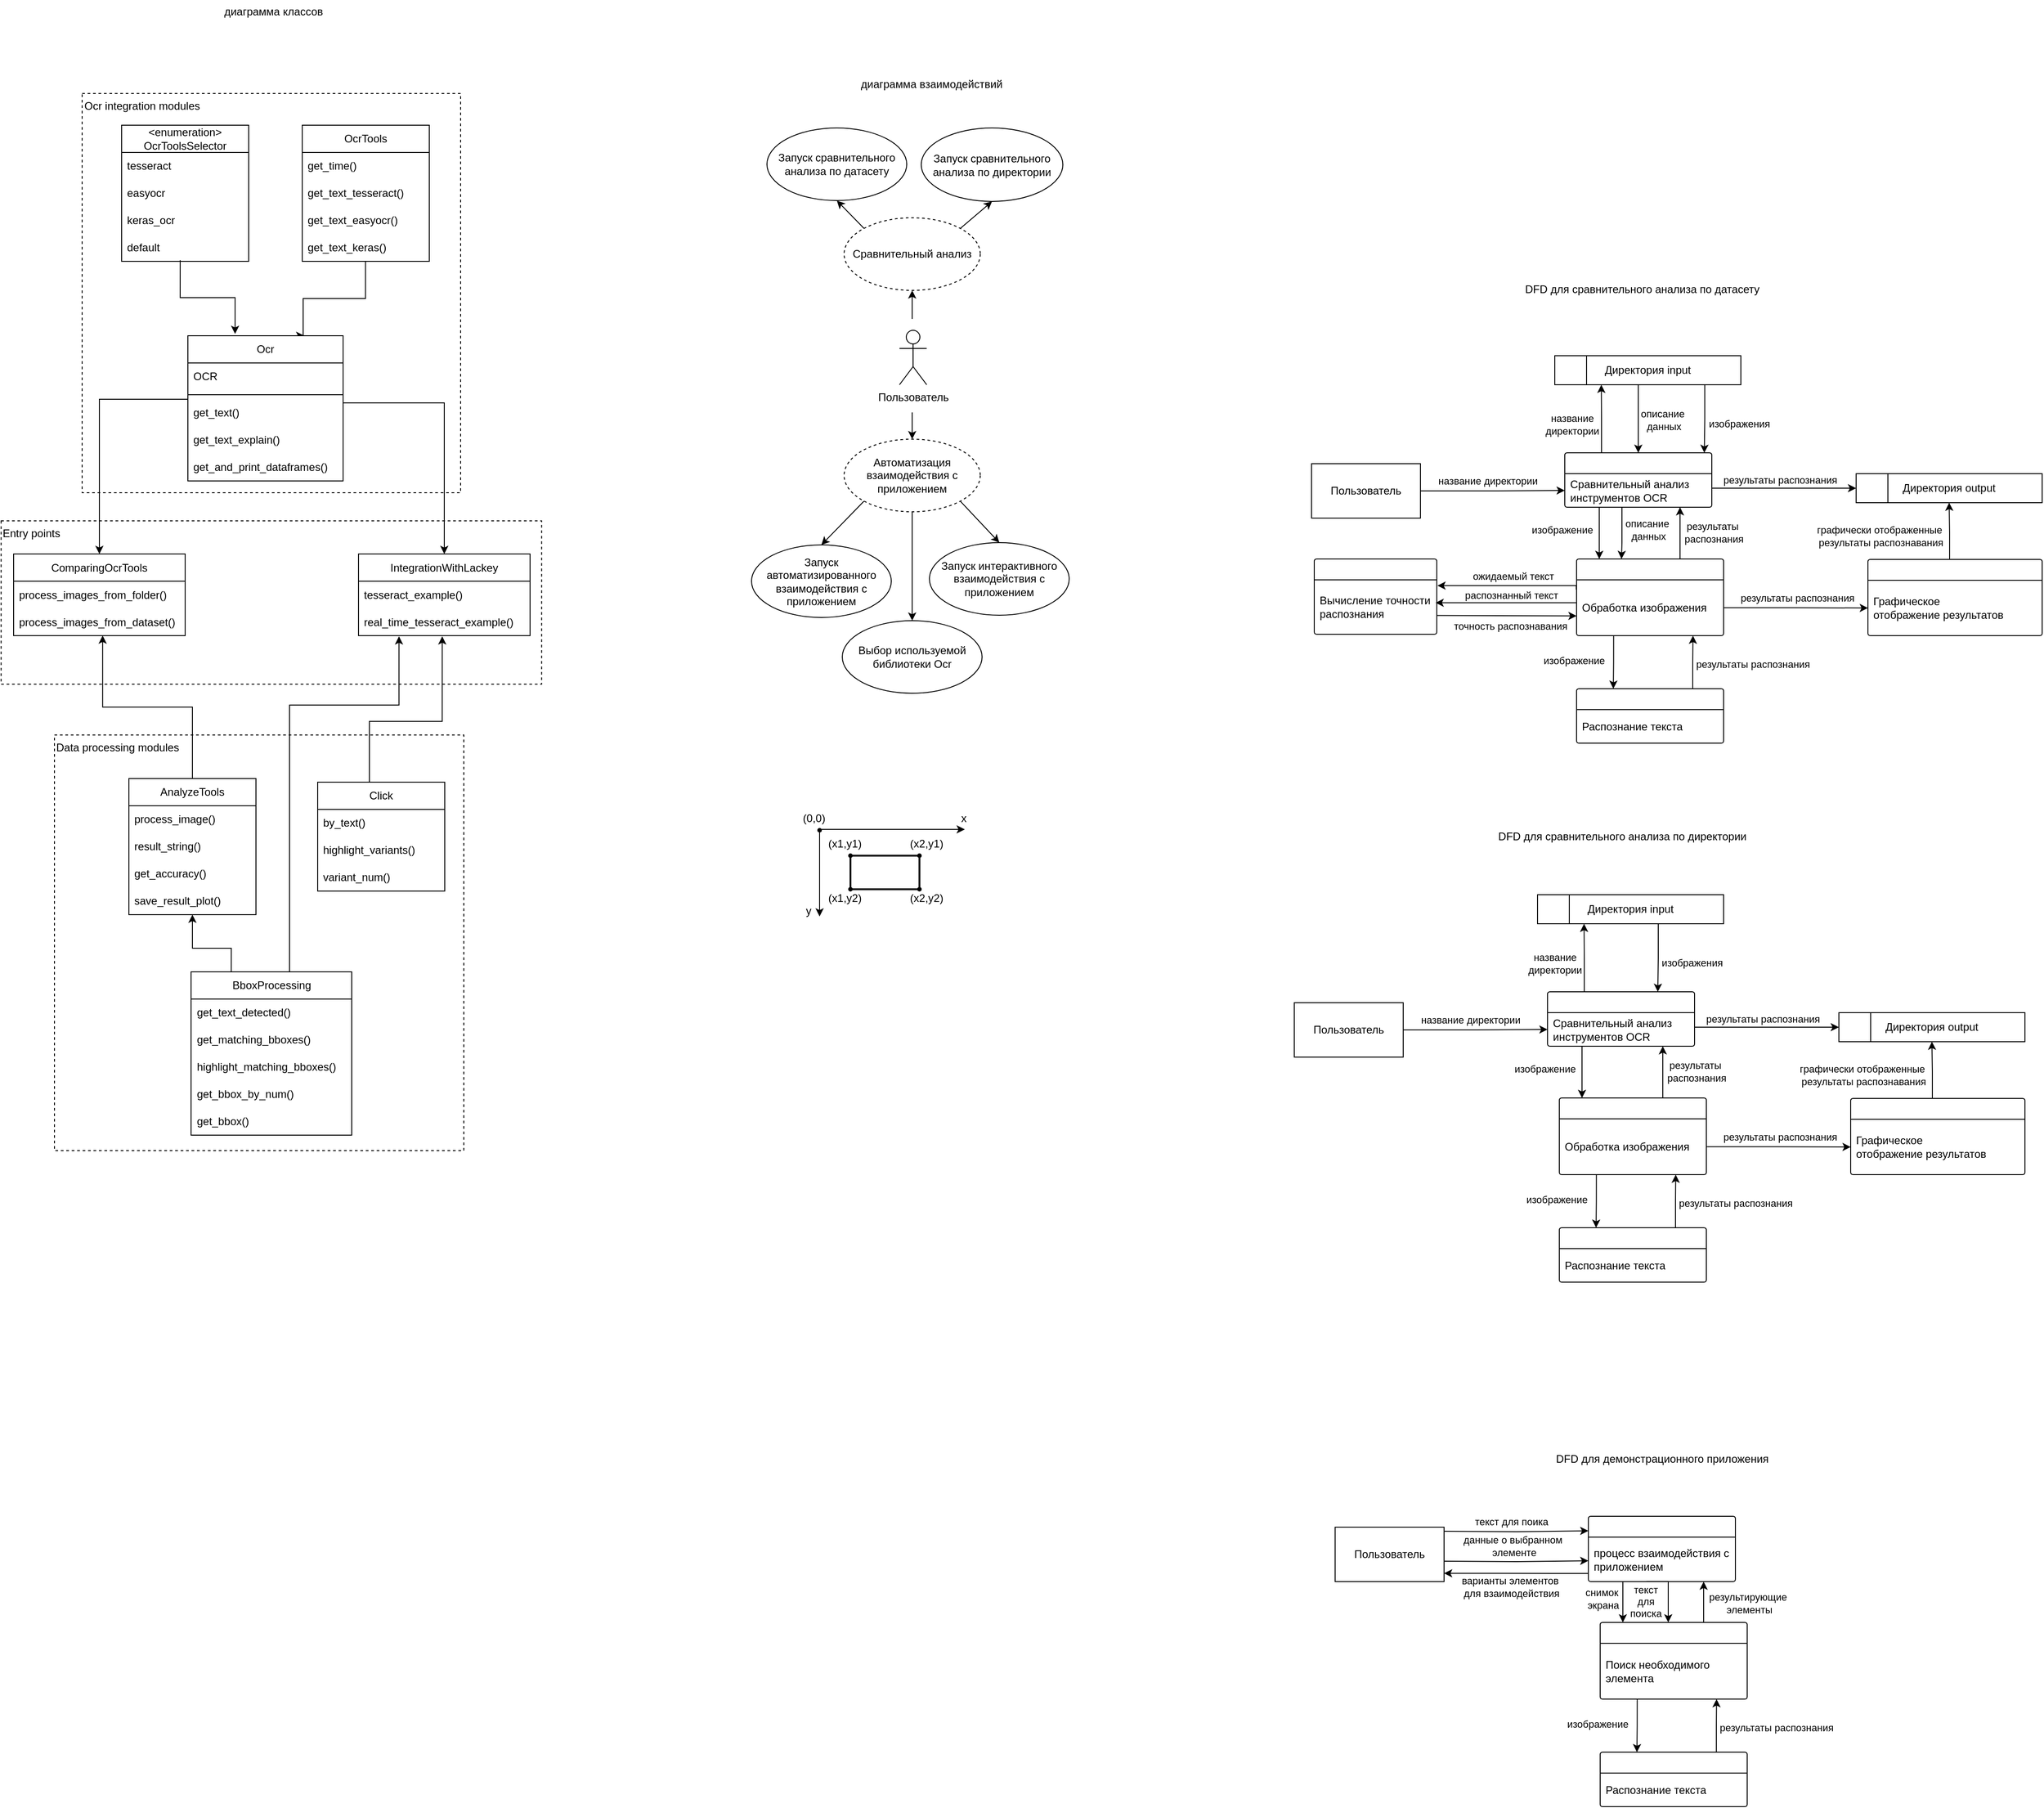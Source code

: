 <mxfile version="24.5.5" type="device">
  <diagram id="C5RBs43oDa-KdzZeNtuy" name="Page-1">
    <mxGraphModel dx="883" dy="1720" grid="0" gridSize="10" guides="1" tooltips="1" connect="1" arrows="1" fold="1" page="1" pageScale="1" pageWidth="827" pageHeight="1169" math="0" shadow="0">
      <root>
        <mxCell id="WIyWlLk6GJQsqaUBKTNV-0" />
        <mxCell id="WIyWlLk6GJQsqaUBKTNV-1" parent="WIyWlLk6GJQsqaUBKTNV-0" />
        <mxCell id="v5EBdVpUXsmUCi9kOZjm-39" style="edgeStyle=none;rounded=0;orthogonalLoop=1;jettySize=auto;html=1;exitX=0.5;exitY=0;exitDx=0;exitDy=0;entryX=0.5;entryY=1;entryDx=0;entryDy=0;" edge="1" parent="WIyWlLk6GJQsqaUBKTNV-1" source="v5EBdVpUXsmUCi9kOZjm-38" target="v5EBdVpUXsmUCi9kOZjm-25">
          <mxGeometry relative="1" as="geometry" />
        </mxCell>
        <mxCell id="v5EBdVpUXsmUCi9kOZjm-40" style="edgeStyle=none;rounded=0;orthogonalLoop=1;jettySize=auto;html=1;exitX=0.5;exitY=1;exitDx=0;exitDy=0;entryX=0.5;entryY=0;entryDx=0;entryDy=0;" edge="1" parent="WIyWlLk6GJQsqaUBKTNV-1" source="v5EBdVpUXsmUCi9kOZjm-38" target="v5EBdVpUXsmUCi9kOZjm-32">
          <mxGeometry relative="1" as="geometry" />
        </mxCell>
        <mxCell id="v5EBdVpUXsmUCi9kOZjm-38" value="" style="ellipse;whiteSpace=wrap;html=1;aspect=fixed;strokeColor=#FFFFFF;" vertex="1" parent="WIyWlLk6GJQsqaUBKTNV-1">
          <mxGeometry x="1118" y="-338" width="102" height="102" as="geometry" />
        </mxCell>
        <mxCell id="9-7d3YJmFRFUciD0fTXq-8" value="Entry points" style="rounded=0;whiteSpace=wrap;html=1;dashed=1;align=left;verticalAlign=top;" parent="WIyWlLk6GJQsqaUBKTNV-1" vertex="1">
          <mxGeometry x="165.25" y="-116" width="595.5" height="180" as="geometry" />
        </mxCell>
        <mxCell id="9-7d3YJmFRFUciD0fTXq-7" value="Ocr integration modules" style="rounded=0;whiteSpace=wrap;html=1;dashed=1;align=left;verticalAlign=top;" parent="WIyWlLk6GJQsqaUBKTNV-1" vertex="1">
          <mxGeometry x="254.5" y="-587" width="417" height="440" as="geometry" />
        </mxCell>
        <mxCell id="9-7d3YJmFRFUciD0fTXq-4" value="Data processing modules" style="rounded=0;whiteSpace=wrap;html=1;dashed=1;align=left;verticalAlign=top;" parent="WIyWlLk6GJQsqaUBKTNV-1" vertex="1">
          <mxGeometry x="224" y="120" width="451" height="458" as="geometry" />
        </mxCell>
        <mxCell id="HuecpJ5Ijg-PnafFDGNc-4" value="" style="rounded=0;whiteSpace=wrap;html=1;strokeWidth=2;" parent="WIyWlLk6GJQsqaUBKTNV-1" vertex="1">
          <mxGeometry x="1101" y="253" width="76" height="37" as="geometry" />
        </mxCell>
        <mxCell id="HuecpJ5Ijg-PnafFDGNc-7" value="" style="endArrow=classic;html=1;rounded=0;" parent="WIyWlLk6GJQsqaUBKTNV-1" edge="1">
          <mxGeometry relative="1" as="geometry">
            <mxPoint x="1067" y="224" as="sourcePoint" />
            <mxPoint x="1227" y="224" as="targetPoint" />
          </mxGeometry>
        </mxCell>
        <mxCell id="HuecpJ5Ijg-PnafFDGNc-10" value="" style="endArrow=classic;html=1;rounded=0;" parent="WIyWlLk6GJQsqaUBKTNV-1" edge="1">
          <mxGeometry relative="1" as="geometry">
            <mxPoint x="1067" y="224" as="sourcePoint" />
            <mxPoint x="1067" y="320" as="targetPoint" />
          </mxGeometry>
        </mxCell>
        <mxCell id="HuecpJ5Ijg-PnafFDGNc-13" value="x" style="text;html=1;align=center;verticalAlign=middle;whiteSpace=wrap;rounded=0;" parent="WIyWlLk6GJQsqaUBKTNV-1" vertex="1">
          <mxGeometry x="1196" y="197" width="60" height="30" as="geometry" />
        </mxCell>
        <mxCell id="HuecpJ5Ijg-PnafFDGNc-15" value="y" style="text;html=1;align=center;verticalAlign=middle;whiteSpace=wrap;rounded=0;" parent="WIyWlLk6GJQsqaUBKTNV-1" vertex="1">
          <mxGeometry x="1025" y="299" width="60" height="30" as="geometry" />
        </mxCell>
        <mxCell id="HuecpJ5Ijg-PnafFDGNc-16" value="(x1,y1)" style="text;html=1;align=center;verticalAlign=middle;whiteSpace=wrap;rounded=0;" parent="WIyWlLk6GJQsqaUBKTNV-1" vertex="1">
          <mxGeometry x="1065" y="225" width="60" height="30" as="geometry" />
        </mxCell>
        <mxCell id="HuecpJ5Ijg-PnafFDGNc-18" value="" style="ellipse;whiteSpace=wrap;html=1;aspect=fixed;fillColor=#000000;" parent="WIyWlLk6GJQsqaUBKTNV-1" vertex="1">
          <mxGeometry x="1099" y="251" width="4" height="4" as="geometry" />
        </mxCell>
        <mxCell id="HuecpJ5Ijg-PnafFDGNc-19" value="" style="ellipse;whiteSpace=wrap;html=1;aspect=fixed;fillColor=#000000;" parent="WIyWlLk6GJQsqaUBKTNV-1" vertex="1">
          <mxGeometry x="1175" y="251" width="4" height="4" as="geometry" />
        </mxCell>
        <mxCell id="HuecpJ5Ijg-PnafFDGNc-20" value="" style="ellipse;whiteSpace=wrap;html=1;aspect=fixed;fillColor=#000000;" parent="WIyWlLk6GJQsqaUBKTNV-1" vertex="1">
          <mxGeometry x="1099" y="288" width="4" height="4" as="geometry" />
        </mxCell>
        <mxCell id="HuecpJ5Ijg-PnafFDGNc-21" value="" style="ellipse;whiteSpace=wrap;html=1;aspect=fixed;fillColor=#000000;" parent="WIyWlLk6GJQsqaUBKTNV-1" vertex="1">
          <mxGeometry x="1175" y="288" width="4" height="4" as="geometry" />
        </mxCell>
        <mxCell id="HuecpJ5Ijg-PnafFDGNc-22" value="(x2,y1)" style="text;html=1;align=center;verticalAlign=middle;whiteSpace=wrap;rounded=0;" parent="WIyWlLk6GJQsqaUBKTNV-1" vertex="1">
          <mxGeometry x="1155" y="225" width="60" height="30" as="geometry" />
        </mxCell>
        <mxCell id="HuecpJ5Ijg-PnafFDGNc-23" value="(x1,y2)" style="text;html=1;align=center;verticalAlign=middle;whiteSpace=wrap;rounded=0;" parent="WIyWlLk6GJQsqaUBKTNV-1" vertex="1">
          <mxGeometry x="1065" y="285" width="60" height="30" as="geometry" />
        </mxCell>
        <mxCell id="HuecpJ5Ijg-PnafFDGNc-25" value="(x2,y2)" style="text;html=1;align=center;verticalAlign=middle;whiteSpace=wrap;rounded=0;" parent="WIyWlLk6GJQsqaUBKTNV-1" vertex="1">
          <mxGeometry x="1155" y="285" width="60" height="30" as="geometry" />
        </mxCell>
        <mxCell id="HuecpJ5Ijg-PnafFDGNc-26" value="(0,0)" style="text;html=1;align=center;verticalAlign=middle;whiteSpace=wrap;rounded=0;" parent="WIyWlLk6GJQsqaUBKTNV-1" vertex="1">
          <mxGeometry x="1031" y="197" width="60" height="30" as="geometry" />
        </mxCell>
        <mxCell id="HuecpJ5Ijg-PnafFDGNc-27" value="" style="ellipse;whiteSpace=wrap;html=1;aspect=fixed;fillColor=#000000;" parent="WIyWlLk6GJQsqaUBKTNV-1" vertex="1">
          <mxGeometry x="1065" y="223" width="4" height="4" as="geometry" />
        </mxCell>
        <mxCell id="v5EBdVpUXsmUCi9kOZjm-20" style="edgeStyle=orthogonalEdgeStyle;rounded=0;orthogonalLoop=1;jettySize=auto;html=1;exitX=0.498;exitY=0.986;exitDx=0;exitDy=0;entryX=0.75;entryY=0;entryDx=0;entryDy=0;exitPerimeter=0;" edge="1" parent="WIyWlLk6GJQsqaUBKTNV-1" source="9-7d3YJmFRFUciD0fTXq-3" target="HuecpJ5Ijg-PnafFDGNc-0">
          <mxGeometry relative="1" as="geometry">
            <Array as="points">
              <mxPoint x="567" y="-361" />
              <mxPoint x="498" y="-361" />
            </Array>
          </mxGeometry>
        </mxCell>
        <mxCell id="9-7d3YJmFRFUciD0fTXq-0" value="OcrTools" style="swimlane;fontStyle=0;childLayout=stackLayout;horizontal=1;startSize=30;horizontalStack=0;resizeParent=1;resizeParentMax=0;resizeLast=0;collapsible=1;marginBottom=0;whiteSpace=wrap;html=1;" parent="WIyWlLk6GJQsqaUBKTNV-1" vertex="1">
          <mxGeometry x="497" y="-552" width="140" height="150" as="geometry" />
        </mxCell>
        <mxCell id="9-7d3YJmFRFUciD0fTXq-1" value="get_time()" style="text;strokeColor=none;fillColor=none;align=left;verticalAlign=middle;spacingLeft=4;spacingRight=4;overflow=hidden;points=[[0,0.5],[1,0.5]];portConstraint=eastwest;rotatable=0;whiteSpace=wrap;html=1;" parent="9-7d3YJmFRFUciD0fTXq-0" vertex="1">
          <mxGeometry y="30" width="140" height="30" as="geometry" />
        </mxCell>
        <mxCell id="9-7d3YJmFRFUciD0fTXq-34" value="get_text_tesseract()" style="text;strokeColor=none;fillColor=none;align=left;verticalAlign=middle;spacingLeft=4;spacingRight=4;overflow=hidden;points=[[0,0.5],[1,0.5]];portConstraint=eastwest;rotatable=0;whiteSpace=wrap;html=1;" parent="9-7d3YJmFRFUciD0fTXq-0" vertex="1">
          <mxGeometry y="60" width="140" height="30" as="geometry" />
        </mxCell>
        <mxCell id="9-7d3YJmFRFUciD0fTXq-2" value="get_text_easyocr()" style="text;strokeColor=none;fillColor=none;align=left;verticalAlign=middle;spacingLeft=4;spacingRight=4;overflow=hidden;points=[[0,0.5],[1,0.5]];portConstraint=eastwest;rotatable=0;whiteSpace=wrap;html=1;" parent="9-7d3YJmFRFUciD0fTXq-0" vertex="1">
          <mxGeometry y="90" width="140" height="30" as="geometry" />
        </mxCell>
        <mxCell id="9-7d3YJmFRFUciD0fTXq-3" value="get_text_keras()" style="text;strokeColor=none;fillColor=none;align=left;verticalAlign=middle;spacingLeft=4;spacingRight=4;overflow=hidden;points=[[0,0.5],[1,0.5]];portConstraint=eastwest;rotatable=0;whiteSpace=wrap;html=1;" parent="9-7d3YJmFRFUciD0fTXq-0" vertex="1">
          <mxGeometry y="120" width="140" height="30" as="geometry" />
        </mxCell>
        <mxCell id="v5EBdVpUXsmUCi9kOZjm-21" style="edgeStyle=orthogonalEdgeStyle;rounded=0;orthogonalLoop=1;jettySize=auto;html=1;exitX=0.461;exitY=0.958;exitDx=0;exitDy=0;exitPerimeter=0;" edge="1" parent="WIyWlLk6GJQsqaUBKTNV-1" source="9-7d3YJmFRFUciD0fTXq-41">
          <mxGeometry relative="1" as="geometry">
            <mxPoint x="423" y="-322" as="targetPoint" />
            <Array as="points">
              <mxPoint x="363" y="-362" />
              <mxPoint x="423" y="-362" />
            </Array>
          </mxGeometry>
        </mxCell>
        <mxCell id="9-7d3YJmFRFUciD0fTXq-37" value="&lt;div&gt;&amp;lt;enumeration&amp;gt;&lt;/div&gt;OcrToolsSelector" style="swimlane;fontStyle=0;childLayout=stackLayout;horizontal=1;startSize=30;horizontalStack=0;resizeParent=1;resizeParentMax=0;resizeLast=0;collapsible=1;marginBottom=0;whiteSpace=wrap;html=1;" parent="WIyWlLk6GJQsqaUBKTNV-1" vertex="1">
          <mxGeometry x="298" y="-552" width="140" height="150" as="geometry" />
        </mxCell>
        <mxCell id="9-7d3YJmFRFUciD0fTXq-38" value="tesseract" style="text;strokeColor=none;fillColor=none;align=left;verticalAlign=middle;spacingLeft=4;spacingRight=4;overflow=hidden;points=[[0,0.5],[1,0.5]];portConstraint=eastwest;rotatable=0;whiteSpace=wrap;html=1;" parent="9-7d3YJmFRFUciD0fTXq-37" vertex="1">
          <mxGeometry y="30" width="140" height="30" as="geometry" />
        </mxCell>
        <mxCell id="9-7d3YJmFRFUciD0fTXq-44" value="easyocr" style="text;strokeColor=none;fillColor=none;align=left;verticalAlign=middle;spacingLeft=4;spacingRight=4;overflow=hidden;points=[[0,0.5],[1,0.5]];portConstraint=eastwest;rotatable=0;whiteSpace=wrap;html=1;" parent="9-7d3YJmFRFUciD0fTXq-37" vertex="1">
          <mxGeometry y="60" width="140" height="30" as="geometry" />
        </mxCell>
        <mxCell id="9-7d3YJmFRFUciD0fTXq-45" value="keras_ocr" style="text;strokeColor=none;fillColor=none;align=left;verticalAlign=middle;spacingLeft=4;spacingRight=4;overflow=hidden;points=[[0,0.5],[1,0.5]];portConstraint=eastwest;rotatable=0;whiteSpace=wrap;html=1;" parent="9-7d3YJmFRFUciD0fTXq-37" vertex="1">
          <mxGeometry y="90" width="140" height="30" as="geometry" />
        </mxCell>
        <mxCell id="9-7d3YJmFRFUciD0fTXq-41" value="default" style="text;strokeColor=none;fillColor=none;align=left;verticalAlign=middle;spacingLeft=4;spacingRight=4;overflow=hidden;points=[[0,0.5],[1,0.5]];portConstraint=eastwest;rotatable=0;whiteSpace=wrap;html=1;" parent="9-7d3YJmFRFUciD0fTXq-37" vertex="1">
          <mxGeometry y="120" width="140" height="30" as="geometry" />
        </mxCell>
        <mxCell id="9-7d3YJmFRFUciD0fTXq-46" value="BboxProcessing" style="swimlane;fontStyle=0;childLayout=stackLayout;horizontal=1;startSize=30;horizontalStack=0;resizeParent=1;resizeParentMax=0;resizeLast=0;collapsible=1;marginBottom=0;whiteSpace=wrap;html=1;" parent="WIyWlLk6GJQsqaUBKTNV-1" vertex="1">
          <mxGeometry x="374.5" y="381" width="177" height="180" as="geometry" />
        </mxCell>
        <mxCell id="9-7d3YJmFRFUciD0fTXq-51" value="get_text_detected()" style="text;strokeColor=none;fillColor=none;align=left;verticalAlign=middle;spacingLeft=4;spacingRight=4;overflow=hidden;points=[[0,0.5],[1,0.5]];portConstraint=eastwest;rotatable=0;whiteSpace=wrap;html=1;" parent="9-7d3YJmFRFUciD0fTXq-46" vertex="1">
          <mxGeometry y="30" width="177" height="30" as="geometry" />
        </mxCell>
        <mxCell id="9-7d3YJmFRFUciD0fTXq-52" value="get_matching_bboxes()" style="text;strokeColor=none;fillColor=none;align=left;verticalAlign=middle;spacingLeft=4;spacingRight=4;overflow=hidden;points=[[0,0.5],[1,0.5]];portConstraint=eastwest;rotatable=0;whiteSpace=wrap;html=1;" parent="9-7d3YJmFRFUciD0fTXq-46" vertex="1">
          <mxGeometry y="60" width="177" height="30" as="geometry" />
        </mxCell>
        <mxCell id="v5EBdVpUXsmUCi9kOZjm-50" value="highlight_matching_bboxes()" style="text;strokeColor=none;fillColor=none;align=left;verticalAlign=middle;spacingLeft=4;spacingRight=4;overflow=hidden;points=[[0,0.5],[1,0.5]];portConstraint=eastwest;rotatable=0;whiteSpace=wrap;html=1;" vertex="1" parent="9-7d3YJmFRFUciD0fTXq-46">
          <mxGeometry y="90" width="177" height="30" as="geometry" />
        </mxCell>
        <mxCell id="v5EBdVpUXsmUCi9kOZjm-53" value="get_bbox_by_num()" style="text;strokeColor=none;fillColor=none;align=left;verticalAlign=middle;spacingLeft=4;spacingRight=4;overflow=hidden;points=[[0,0.5],[1,0.5]];portConstraint=eastwest;rotatable=0;whiteSpace=wrap;html=1;" vertex="1" parent="9-7d3YJmFRFUciD0fTXq-46">
          <mxGeometry y="120" width="177" height="30" as="geometry" />
        </mxCell>
        <mxCell id="9-7d3YJmFRFUciD0fTXq-53" value="get_bbox()" style="text;strokeColor=none;fillColor=none;align=left;verticalAlign=middle;spacingLeft=4;spacingRight=4;overflow=hidden;points=[[0,0.5],[1,0.5]];portConstraint=eastwest;rotatable=0;whiteSpace=wrap;html=1;" parent="9-7d3YJmFRFUciD0fTXq-46" vertex="1">
          <mxGeometry y="150" width="177" height="30" as="geometry" />
        </mxCell>
        <mxCell id="9-7d3YJmFRFUciD0fTXq-54" value="Click" style="swimlane;fontStyle=0;childLayout=stackLayout;horizontal=1;startSize=30;horizontalStack=0;resizeParent=1;resizeParentMax=0;resizeLast=0;collapsible=1;marginBottom=0;whiteSpace=wrap;html=1;" parent="WIyWlLk6GJQsqaUBKTNV-1" vertex="1">
          <mxGeometry x="514" y="172" width="140" height="120" as="geometry" />
        </mxCell>
        <mxCell id="9-7d3YJmFRFUciD0fTXq-55" value="by_text()" style="text;strokeColor=none;fillColor=none;align=left;verticalAlign=middle;spacingLeft=4;spacingRight=4;overflow=hidden;points=[[0,0.5],[1,0.5]];portConstraint=eastwest;rotatable=0;whiteSpace=wrap;html=1;" parent="9-7d3YJmFRFUciD0fTXq-54" vertex="1">
          <mxGeometry y="30" width="140" height="30" as="geometry" />
        </mxCell>
        <mxCell id="v5EBdVpUXsmUCi9kOZjm-48" value="highlight_variants()" style="text;strokeColor=none;fillColor=none;align=left;verticalAlign=middle;spacingLeft=4;spacingRight=4;overflow=hidden;points=[[0,0.5],[1,0.5]];portConstraint=eastwest;rotatable=0;whiteSpace=wrap;html=1;" vertex="1" parent="9-7d3YJmFRFUciD0fTXq-54">
          <mxGeometry y="60" width="140" height="30" as="geometry" />
        </mxCell>
        <mxCell id="v5EBdVpUXsmUCi9kOZjm-49" value="variant_num()" style="text;strokeColor=none;fillColor=none;align=left;verticalAlign=middle;spacingLeft=4;spacingRight=4;overflow=hidden;points=[[0,0.5],[1,0.5]];portConstraint=eastwest;rotatable=0;whiteSpace=wrap;html=1;" vertex="1" parent="9-7d3YJmFRFUciD0fTXq-54">
          <mxGeometry y="90" width="140" height="30" as="geometry" />
        </mxCell>
        <mxCell id="v5EBdVpUXsmUCi9kOZjm-0" value="ComparingOcrTools" style="swimlane;fontStyle=0;childLayout=stackLayout;horizontal=1;startSize=30;horizontalStack=0;resizeParent=1;resizeParentMax=0;resizeLast=0;collapsible=1;marginBottom=0;whiteSpace=wrap;html=1;" vertex="1" parent="WIyWlLk6GJQsqaUBKTNV-1">
          <mxGeometry x="179" y="-79.5" width="189" height="90" as="geometry" />
        </mxCell>
        <mxCell id="v5EBdVpUXsmUCi9kOZjm-1" value="process_images_from_folder()" style="text;strokeColor=none;fillColor=none;align=left;verticalAlign=middle;spacingLeft=4;spacingRight=4;overflow=hidden;points=[[0,0.5],[1,0.5]];portConstraint=eastwest;rotatable=0;whiteSpace=wrap;html=1;" vertex="1" parent="v5EBdVpUXsmUCi9kOZjm-0">
          <mxGeometry y="30" width="189" height="30" as="geometry" />
        </mxCell>
        <mxCell id="v5EBdVpUXsmUCi9kOZjm-2" value="process_images_from_dataset()" style="text;strokeColor=none;fillColor=none;align=left;verticalAlign=middle;spacingLeft=4;spacingRight=4;overflow=hidden;points=[[0,0.5],[1,0.5]];portConstraint=eastwest;rotatable=0;whiteSpace=wrap;html=1;" vertex="1" parent="v5EBdVpUXsmUCi9kOZjm-0">
          <mxGeometry y="60" width="189" height="30" as="geometry" />
        </mxCell>
        <mxCell id="v5EBdVpUXsmUCi9kOZjm-7" value="IntegrationWithLackey" style="swimlane;fontStyle=0;childLayout=stackLayout;horizontal=1;startSize=30;horizontalStack=0;resizeParent=1;resizeParentMax=0;resizeLast=0;collapsible=1;marginBottom=0;whiteSpace=wrap;html=1;" vertex="1" parent="WIyWlLk6GJQsqaUBKTNV-1">
          <mxGeometry x="559" y="-79.5" width="189" height="90" as="geometry" />
        </mxCell>
        <mxCell id="v5EBdVpUXsmUCi9kOZjm-46" value="tesseract_example()" style="text;strokeColor=none;fillColor=none;align=left;verticalAlign=middle;spacingLeft=4;spacingRight=4;overflow=hidden;points=[[0,0.5],[1,0.5]];portConstraint=eastwest;rotatable=0;whiteSpace=wrap;html=1;" vertex="1" parent="v5EBdVpUXsmUCi9kOZjm-7">
          <mxGeometry y="30" width="189" height="30" as="geometry" />
        </mxCell>
        <mxCell id="v5EBdVpUXsmUCi9kOZjm-8" value="real_time_tesseract_example()" style="text;strokeColor=none;fillColor=none;align=left;verticalAlign=middle;spacingLeft=4;spacingRight=4;overflow=hidden;points=[[0,0.5],[1,0.5]];portConstraint=eastwest;rotatable=0;whiteSpace=wrap;html=1;" vertex="1" parent="v5EBdVpUXsmUCi9kOZjm-7">
          <mxGeometry y="60" width="189" height="30" as="geometry" />
        </mxCell>
        <mxCell id="v5EBdVpUXsmUCi9kOZjm-14" value="AnalyzeTools" style="swimlane;fontStyle=0;childLayout=stackLayout;horizontal=1;startSize=30;horizontalStack=0;resizeParent=1;resizeParentMax=0;resizeLast=0;collapsible=1;marginBottom=0;whiteSpace=wrap;html=1;" vertex="1" parent="WIyWlLk6GJQsqaUBKTNV-1">
          <mxGeometry x="306" y="168" width="140" height="150" as="geometry" />
        </mxCell>
        <mxCell id="v5EBdVpUXsmUCi9kOZjm-4" value="process_image()" style="text;strokeColor=none;fillColor=none;align=left;verticalAlign=middle;spacingLeft=4;spacingRight=4;overflow=hidden;points=[[0,0.5],[1,0.5]];portConstraint=eastwest;rotatable=0;whiteSpace=wrap;html=1;" vertex="1" parent="v5EBdVpUXsmUCi9kOZjm-14">
          <mxGeometry y="30" width="140" height="30" as="geometry" />
        </mxCell>
        <mxCell id="v5EBdVpUXsmUCi9kOZjm-3" value="result_string()" style="text;strokeColor=none;fillColor=none;align=left;verticalAlign=middle;spacingLeft=4;spacingRight=4;overflow=hidden;points=[[0,0.5],[1,0.5]];portConstraint=eastwest;rotatable=0;whiteSpace=wrap;html=1;" vertex="1" parent="v5EBdVpUXsmUCi9kOZjm-14">
          <mxGeometry y="60" width="140" height="30" as="geometry" />
        </mxCell>
        <mxCell id="v5EBdVpUXsmUCi9kOZjm-5" value="get_accuracy()" style="text;strokeColor=none;fillColor=none;align=left;verticalAlign=middle;spacingLeft=4;spacingRight=4;overflow=hidden;points=[[0,0.5],[1,0.5]];portConstraint=eastwest;rotatable=0;whiteSpace=wrap;html=1;" vertex="1" parent="v5EBdVpUXsmUCi9kOZjm-14">
          <mxGeometry y="90" width="140" height="30" as="geometry" />
        </mxCell>
        <mxCell id="v5EBdVpUXsmUCi9kOZjm-6" value="save_result_plot()" style="text;strokeColor=none;fillColor=none;align=left;verticalAlign=middle;spacingLeft=4;spacingRight=4;overflow=hidden;points=[[0,0.5],[1,0.5]];portConstraint=eastwest;rotatable=0;whiteSpace=wrap;html=1;" vertex="1" parent="v5EBdVpUXsmUCi9kOZjm-14">
          <mxGeometry y="120" width="140" height="30" as="geometry" />
        </mxCell>
        <mxCell id="v5EBdVpUXsmUCi9kOZjm-16" style="edgeStyle=orthogonalEdgeStyle;rounded=0;orthogonalLoop=1;jettySize=auto;html=1;exitX=0.5;exitY=0;exitDx=0;exitDy=0;entryX=0.519;entryY=0.997;entryDx=0;entryDy=0;entryPerimeter=0;" edge="1" parent="WIyWlLk6GJQsqaUBKTNV-1" source="v5EBdVpUXsmUCi9kOZjm-14" target="v5EBdVpUXsmUCi9kOZjm-2">
          <mxGeometry relative="1" as="geometry" />
        </mxCell>
        <mxCell id="v5EBdVpUXsmUCi9kOZjm-17" style="rounded=0;orthogonalLoop=1;jettySize=auto;html=1;exitX=0.5;exitY=0;exitDx=0;exitDy=0;entryX=0.236;entryY=1.025;entryDx=0;entryDy=0;entryPerimeter=0;edgeStyle=orthogonalEdgeStyle;" edge="1" parent="WIyWlLk6GJQsqaUBKTNV-1" source="9-7d3YJmFRFUciD0fTXq-46" target="v5EBdVpUXsmUCi9kOZjm-8">
          <mxGeometry relative="1" as="geometry">
            <Array as="points">
              <mxPoint x="483" y="87" />
              <mxPoint x="604" y="87" />
            </Array>
          </mxGeometry>
        </mxCell>
        <mxCell id="v5EBdVpUXsmUCi9kOZjm-18" style="edgeStyle=orthogonalEdgeStyle;rounded=0;orthogonalLoop=1;jettySize=auto;html=1;exitX=0.5;exitY=0;exitDx=0;exitDy=0;entryX=0.488;entryY=1.025;entryDx=0;entryDy=0;entryPerimeter=0;" edge="1" parent="WIyWlLk6GJQsqaUBKTNV-1" source="9-7d3YJmFRFUciD0fTXq-54" target="v5EBdVpUXsmUCi9kOZjm-8">
          <mxGeometry relative="1" as="geometry">
            <Array as="points">
              <mxPoint x="571" y="172" />
              <mxPoint x="571" y="105" />
              <mxPoint x="651" y="105" />
            </Array>
          </mxGeometry>
        </mxCell>
        <mxCell id="HuecpJ5Ijg-PnafFDGNc-0" value="Ocr" style="swimlane;fontStyle=0;childLayout=stackLayout;horizontal=1;startSize=30;horizontalStack=0;resizeParent=1;resizeParentMax=0;resizeLast=0;collapsible=1;marginBottom=0;whiteSpace=wrap;html=1;" parent="WIyWlLk6GJQsqaUBKTNV-1" vertex="1">
          <mxGeometry x="371" y="-320" width="171" height="160" as="geometry" />
        </mxCell>
        <mxCell id="HuecpJ5Ijg-PnafFDGNc-1" value="OCR" style="text;strokeColor=none;fillColor=none;align=left;verticalAlign=middle;spacingLeft=4;spacingRight=4;overflow=hidden;points=[[0,0.5],[1,0.5]];portConstraint=eastwest;rotatable=0;whiteSpace=wrap;html=1;" parent="HuecpJ5Ijg-PnafFDGNc-0" vertex="1">
          <mxGeometry y="30" width="171" height="30" as="geometry" />
        </mxCell>
        <mxCell id="9-7d3YJmFRFUciD0fTXq-12" value="" style="line;strokeWidth=1;html=1;spacingTop=0;spacing=1;" parent="HuecpJ5Ijg-PnafFDGNc-0" vertex="1">
          <mxGeometry y="60" width="171" height="10" as="geometry" />
        </mxCell>
        <mxCell id="HuecpJ5Ijg-PnafFDGNc-2" value="get_text()" style="text;strokeColor=none;fillColor=none;align=left;verticalAlign=middle;spacingLeft=4;spacingRight=4;overflow=hidden;points=[[0,0.5],[1,0.5]];portConstraint=eastwest;rotatable=0;whiteSpace=wrap;html=1;" parent="HuecpJ5Ijg-PnafFDGNc-0" vertex="1">
          <mxGeometry y="70" width="171" height="30" as="geometry" />
        </mxCell>
        <mxCell id="v5EBdVpUXsmUCi9kOZjm-43" value="get_text_explain()" style="text;strokeColor=none;fillColor=none;align=left;verticalAlign=middle;spacingLeft=4;spacingRight=4;overflow=hidden;points=[[0,0.5],[1,0.5]];portConstraint=eastwest;rotatable=0;whiteSpace=wrap;html=1;" vertex="1" parent="HuecpJ5Ijg-PnafFDGNc-0">
          <mxGeometry y="100" width="171" height="30" as="geometry" />
        </mxCell>
        <mxCell id="9-7d3YJmFRFUciD0fTXq-13" value="get_and_print_dataframes()" style="text;strokeColor=none;fillColor=none;align=left;verticalAlign=middle;spacingLeft=4;spacingRight=4;overflow=hidden;points=[[0,0.5],[1,0.5]];portConstraint=eastwest;rotatable=0;whiteSpace=wrap;html=1;" parent="HuecpJ5Ijg-PnafFDGNc-0" vertex="1">
          <mxGeometry y="130" width="171" height="30" as="geometry" />
        </mxCell>
        <mxCell id="v5EBdVpUXsmUCi9kOZjm-22" style="edgeStyle=orthogonalEdgeStyle;rounded=0;orthogonalLoop=1;jettySize=auto;html=1;exitX=0;exitY=0.5;exitDx=0;exitDy=0;entryX=0.5;entryY=0;entryDx=0;entryDy=0;" edge="1" parent="WIyWlLk6GJQsqaUBKTNV-1" source="9-7d3YJmFRFUciD0fTXq-13" target="v5EBdVpUXsmUCi9kOZjm-0">
          <mxGeometry relative="1" as="geometry">
            <Array as="points">
              <mxPoint x="371" y="-250" />
              <mxPoint x="273" y="-250" />
            </Array>
          </mxGeometry>
        </mxCell>
        <mxCell id="v5EBdVpUXsmUCi9kOZjm-23" style="edgeStyle=orthogonalEdgeStyle;rounded=0;orthogonalLoop=1;jettySize=auto;html=1;exitX=1;exitY=0.5;exitDx=0;exitDy=0;entryX=0.5;entryY=0;entryDx=0;entryDy=0;" edge="1" parent="WIyWlLk6GJQsqaUBKTNV-1" source="9-7d3YJmFRFUciD0fTXq-13" target="v5EBdVpUXsmUCi9kOZjm-7">
          <mxGeometry relative="1" as="geometry">
            <Array as="points">
              <mxPoint x="542" y="-246" />
              <mxPoint x="654" y="-246" />
            </Array>
          </mxGeometry>
        </mxCell>
        <mxCell id="v5EBdVpUXsmUCi9kOZjm-24" value="Пользователь" style="shape=umlActor;verticalLabelPosition=bottom;verticalAlign=top;html=1;outlineConnect=0;" vertex="1" parent="WIyWlLk6GJQsqaUBKTNV-1">
          <mxGeometry x="1155" y="-326" width="30" height="60" as="geometry" />
        </mxCell>
        <mxCell id="v5EBdVpUXsmUCi9kOZjm-35" style="rounded=0;orthogonalLoop=1;jettySize=auto;html=1;exitX=0;exitY=0;exitDx=0;exitDy=0;entryX=0.5;entryY=1;entryDx=0;entryDy=0;" edge="1" parent="WIyWlLk6GJQsqaUBKTNV-1" source="v5EBdVpUXsmUCi9kOZjm-25" target="v5EBdVpUXsmUCi9kOZjm-26">
          <mxGeometry relative="1" as="geometry" />
        </mxCell>
        <mxCell id="v5EBdVpUXsmUCi9kOZjm-36" style="rounded=0;orthogonalLoop=1;jettySize=auto;html=1;exitX=1;exitY=0;exitDx=0;exitDy=0;entryX=0.5;entryY=1;entryDx=0;entryDy=0;" edge="1" parent="WIyWlLk6GJQsqaUBKTNV-1" source="v5EBdVpUXsmUCi9kOZjm-25" target="v5EBdVpUXsmUCi9kOZjm-27">
          <mxGeometry relative="1" as="geometry" />
        </mxCell>
        <mxCell id="v5EBdVpUXsmUCi9kOZjm-25" value="Сравнительный анализ" style="ellipse;whiteSpace=wrap;html=1;dashed=1;" vertex="1" parent="WIyWlLk6GJQsqaUBKTNV-1">
          <mxGeometry x="1094" y="-450" width="150" height="80" as="geometry" />
        </mxCell>
        <mxCell id="v5EBdVpUXsmUCi9kOZjm-26" value="Запуск сравнительного анализа по датасету" style="ellipse;whiteSpace=wrap;html=1;" vertex="1" parent="WIyWlLk6GJQsqaUBKTNV-1">
          <mxGeometry x="1009" y="-549" width="154" height="80" as="geometry" />
        </mxCell>
        <mxCell id="v5EBdVpUXsmUCi9kOZjm-27" value="Запуск сравнительного анализа по директории" style="ellipse;whiteSpace=wrap;html=1;" vertex="1" parent="WIyWlLk6GJQsqaUBKTNV-1">
          <mxGeometry x="1179" y="-549" width="156" height="81" as="geometry" />
        </mxCell>
        <mxCell id="v5EBdVpUXsmUCi9kOZjm-30" value="Запуск автоматизированного взаимодействия с приложением" style="ellipse;whiteSpace=wrap;html=1;" vertex="1" parent="WIyWlLk6GJQsqaUBKTNV-1">
          <mxGeometry x="992" y="-89.5" width="154" height="80" as="geometry" />
        </mxCell>
        <mxCell id="v5EBdVpUXsmUCi9kOZjm-41" style="edgeStyle=none;rounded=0;orthogonalLoop=1;jettySize=auto;html=1;exitX=0;exitY=1;exitDx=0;exitDy=0;entryX=0.5;entryY=0;entryDx=0;entryDy=0;" edge="1" parent="WIyWlLk6GJQsqaUBKTNV-1" source="v5EBdVpUXsmUCi9kOZjm-32" target="v5EBdVpUXsmUCi9kOZjm-30">
          <mxGeometry relative="1" as="geometry" />
        </mxCell>
        <mxCell id="v5EBdVpUXsmUCi9kOZjm-42" style="edgeStyle=none;rounded=0;orthogonalLoop=1;jettySize=auto;html=1;exitX=0.5;exitY=1;exitDx=0;exitDy=0;entryX=0.5;entryY=0;entryDx=0;entryDy=0;" edge="1" parent="WIyWlLk6GJQsqaUBKTNV-1" source="v5EBdVpUXsmUCi9kOZjm-32" target="v5EBdVpUXsmUCi9kOZjm-33">
          <mxGeometry relative="1" as="geometry" />
        </mxCell>
        <mxCell id="v5EBdVpUXsmUCi9kOZjm-45" style="edgeStyle=none;rounded=0;orthogonalLoop=1;jettySize=auto;html=1;exitX=1;exitY=1;exitDx=0;exitDy=0;entryX=0.5;entryY=0;entryDx=0;entryDy=0;" edge="1" parent="WIyWlLk6GJQsqaUBKTNV-1" source="v5EBdVpUXsmUCi9kOZjm-32" target="v5EBdVpUXsmUCi9kOZjm-44">
          <mxGeometry relative="1" as="geometry" />
        </mxCell>
        <mxCell id="v5EBdVpUXsmUCi9kOZjm-32" value="Автоматизация взаимодействия с приложением" style="ellipse;whiteSpace=wrap;html=1;dashed=1;" vertex="1" parent="WIyWlLk6GJQsqaUBKTNV-1">
          <mxGeometry x="1094" y="-206" width="150" height="80" as="geometry" />
        </mxCell>
        <mxCell id="v5EBdVpUXsmUCi9kOZjm-33" value="Выбор используемой библиотеки Ocr" style="ellipse;whiteSpace=wrap;html=1;" vertex="1" parent="WIyWlLk6GJQsqaUBKTNV-1">
          <mxGeometry x="1092" y="-6" width="154" height="80" as="geometry" />
        </mxCell>
        <mxCell id="v5EBdVpUXsmUCi9kOZjm-44" value="Запуск интерактивного взаимодействия с приложением" style="ellipse;whiteSpace=wrap;html=1;" vertex="1" parent="WIyWlLk6GJQsqaUBKTNV-1">
          <mxGeometry x="1188" y="-92" width="154" height="80" as="geometry" />
        </mxCell>
        <mxCell id="v5EBdVpUXsmUCi9kOZjm-52" style="edgeStyle=orthogonalEdgeStyle;rounded=0;orthogonalLoop=1;jettySize=auto;html=1;exitX=0.25;exitY=0;exitDx=0;exitDy=0;" edge="1" parent="WIyWlLk6GJQsqaUBKTNV-1" source="9-7d3YJmFRFUciD0fTXq-46" target="v5EBdVpUXsmUCi9kOZjm-6">
          <mxGeometry relative="1" as="geometry">
            <Array as="points">
              <mxPoint x="419" y="355" />
              <mxPoint x="376" y="355" />
            </Array>
          </mxGeometry>
        </mxCell>
        <mxCell id="v5EBdVpUXsmUCi9kOZjm-65" style="edgeStyle=orthogonalEdgeStyle;rounded=0;orthogonalLoop=1;jettySize=auto;html=1;exitX=1;exitY=0.5;exitDx=0;exitDy=0;entryX=0;entryY=0.5;entryDx=0;entryDy=0;" edge="1" parent="WIyWlLk6GJQsqaUBKTNV-1" source="v5EBdVpUXsmUCi9kOZjm-55" target="v5EBdVpUXsmUCi9kOZjm-63">
          <mxGeometry relative="1" as="geometry" />
        </mxCell>
        <mxCell id="v5EBdVpUXsmUCi9kOZjm-66" value="название директории" style="edgeLabel;html=1;align=center;verticalAlign=middle;resizable=0;points=[];" vertex="1" connectable="0" parent="v5EBdVpUXsmUCi9kOZjm-65">
          <mxGeometry x="0.212" y="-1" relative="1" as="geometry">
            <mxPoint x="-22" y="-12" as="offset" />
          </mxGeometry>
        </mxCell>
        <mxCell id="v5EBdVpUXsmUCi9kOZjm-55" value="Пользователь" style="rounded=0;whiteSpace=wrap;html=1;" vertex="1" parent="WIyWlLk6GJQsqaUBKTNV-1">
          <mxGeometry x="1609" y="-179" width="120" height="60" as="geometry" />
        </mxCell>
        <mxCell id="v5EBdVpUXsmUCi9kOZjm-70" style="edgeStyle=orthogonalEdgeStyle;rounded=0;orthogonalLoop=1;jettySize=auto;html=1;exitX=0.25;exitY=0;exitDx=0;exitDy=0;entryX=0.25;entryY=1;entryDx=0;entryDy=0;" edge="1" parent="WIyWlLk6GJQsqaUBKTNV-1" source="v5EBdVpUXsmUCi9kOZjm-56" target="v5EBdVpUXsmUCi9kOZjm-58">
          <mxGeometry relative="1" as="geometry" />
        </mxCell>
        <mxCell id="v5EBdVpUXsmUCi9kOZjm-73" value="название&lt;div&gt;директории&lt;/div&gt;" style="edgeLabel;html=1;align=center;verticalAlign=middle;resizable=0;points=[];" vertex="1" connectable="0" parent="v5EBdVpUXsmUCi9kOZjm-70">
          <mxGeometry x="-0.004" y="-1" relative="1" as="geometry">
            <mxPoint x="-34" y="6" as="offset" />
          </mxGeometry>
        </mxCell>
        <mxCell id="v5EBdVpUXsmUCi9kOZjm-56" value="" style="swimlane;childLayout=stackLayout;horizontal=1;startSize=23;horizontalStack=0;rounded=1;fontSize=14;fontStyle=0;strokeWidth=1;resizeParent=0;resizeLast=1;shadow=0;dashed=0;align=center;arcSize=4;whiteSpace=wrap;html=1;" vertex="1" parent="WIyWlLk6GJQsqaUBKTNV-1">
          <mxGeometry x="1888" y="-191" width="162" height="60" as="geometry" />
        </mxCell>
        <mxCell id="v5EBdVpUXsmUCi9kOZjm-63" value="Сравнительный анализ инструментов OCR" style="text;strokeColor=none;fillColor=none;align=left;verticalAlign=middle;spacingLeft=4;spacingRight=4;overflow=hidden;points=[[0,0.5],[1,0.5]];portConstraint=eastwest;rotatable=0;whiteSpace=wrap;html=1;" vertex="1" parent="v5EBdVpUXsmUCi9kOZjm-56">
          <mxGeometry y="23" width="162" height="37" as="geometry" />
        </mxCell>
        <mxCell id="v5EBdVpUXsmUCi9kOZjm-72" style="edgeStyle=orthogonalEdgeStyle;rounded=0;orthogonalLoop=1;jettySize=auto;html=1;exitX=0.75;exitY=1;exitDx=0;exitDy=0;entryX=0.75;entryY=0;entryDx=0;entryDy=0;" edge="1" parent="WIyWlLk6GJQsqaUBKTNV-1">
          <mxGeometry relative="1" as="geometry">
            <mxPoint x="2063.0" y="-266.0" as="sourcePoint" />
            <mxPoint x="2041.75" y="-191.0" as="targetPoint" />
            <Array as="points">
              <mxPoint x="2042.25" y="-266" />
              <mxPoint x="2042.25" y="-228" />
            </Array>
          </mxGeometry>
        </mxCell>
        <mxCell id="v5EBdVpUXsmUCi9kOZjm-74" value="изображения" style="edgeLabel;html=1;align=center;verticalAlign=middle;resizable=0;points=[];" vertex="1" connectable="0" parent="v5EBdVpUXsmUCi9kOZjm-72">
          <mxGeometry x="0.053" relative="1" as="geometry">
            <mxPoint x="37" y="13" as="offset" />
          </mxGeometry>
        </mxCell>
        <mxCell id="v5EBdVpUXsmUCi9kOZjm-58" value="Директория input" style="shape=internalStorage;whiteSpace=wrap;html=1;backgroundOutline=1;dx=35;dy=80;" vertex="1" parent="WIyWlLk6GJQsqaUBKTNV-1">
          <mxGeometry x="1877" y="-298" width="205" height="32" as="geometry" />
        </mxCell>
        <mxCell id="v5EBdVpUXsmUCi9kOZjm-59" value="Директория output" style="shape=internalStorage;whiteSpace=wrap;html=1;backgroundOutline=1;dx=35;dy=80;" vertex="1" parent="WIyWlLk6GJQsqaUBKTNV-1">
          <mxGeometry x="2209" y="-168" width="205" height="32" as="geometry" />
        </mxCell>
        <mxCell id="v5EBdVpUXsmUCi9kOZjm-78" style="edgeStyle=orthogonalEdgeStyle;rounded=0;orthogonalLoop=1;jettySize=auto;html=1;exitX=0.252;exitY=1.002;exitDx=0;exitDy=0;exitPerimeter=0;entryX=0.25;entryY=0;entryDx=0;entryDy=0;" edge="1" parent="WIyWlLk6GJQsqaUBKTNV-1" source="v5EBdVpUXsmUCi9kOZjm-68" target="v5EBdVpUXsmUCi9kOZjm-76">
          <mxGeometry relative="1" as="geometry">
            <mxPoint x="1770" y="41" as="sourcePoint" />
            <mxPoint x="1890" y="82" as="targetPoint" />
          </mxGeometry>
        </mxCell>
        <mxCell id="v5EBdVpUXsmUCi9kOZjm-80" value="изображение" style="edgeLabel;html=1;align=center;verticalAlign=middle;resizable=0;points=[];" vertex="1" connectable="0" parent="v5EBdVpUXsmUCi9kOZjm-78">
          <mxGeometry x="-0.214" y="4" relative="1" as="geometry">
            <mxPoint x="-48" y="4" as="offset" />
          </mxGeometry>
        </mxCell>
        <mxCell id="v5EBdVpUXsmUCi9kOZjm-67" value="" style="swimlane;childLayout=stackLayout;horizontal=1;startSize=23;horizontalStack=0;rounded=1;fontSize=14;fontStyle=0;strokeWidth=1;resizeParent=0;resizeLast=1;shadow=0;dashed=0;align=center;arcSize=4;whiteSpace=wrap;html=1;" vertex="1" parent="WIyWlLk6GJQsqaUBKTNV-1">
          <mxGeometry x="1901" y="-74" width="162" height="84.5" as="geometry" />
        </mxCell>
        <mxCell id="v5EBdVpUXsmUCi9kOZjm-68" value="Обработка изображения" style="text;strokeColor=none;fillColor=none;align=left;verticalAlign=middle;spacingLeft=4;spacingRight=4;overflow=hidden;points=[[0,0.5],[1,0.5]];portConstraint=eastwest;rotatable=0;whiteSpace=wrap;html=1;" vertex="1" parent="v5EBdVpUXsmUCi9kOZjm-67">
          <mxGeometry y="23" width="162" height="61.5" as="geometry" />
        </mxCell>
        <mxCell id="v5EBdVpUXsmUCi9kOZjm-75" style="edgeStyle=orthogonalEdgeStyle;rounded=0;orthogonalLoop=1;jettySize=auto;html=1;" edge="1" parent="WIyWlLk6GJQsqaUBKTNV-1" source="v5EBdVpUXsmUCi9kOZjm-63" target="v5EBdVpUXsmUCi9kOZjm-67">
          <mxGeometry relative="1" as="geometry">
            <mxPoint x="1922" y="-121" as="sourcePoint" />
            <mxPoint x="1926" y="-70" as="targetPoint" />
            <Array as="points">
              <mxPoint x="1926" y="-110" />
              <mxPoint x="1926" y="-110" />
            </Array>
          </mxGeometry>
        </mxCell>
        <mxCell id="v5EBdVpUXsmUCi9kOZjm-79" value="изображение" style="edgeLabel;html=1;align=center;verticalAlign=middle;resizable=0;points=[];" vertex="1" connectable="0" parent="v5EBdVpUXsmUCi9kOZjm-75">
          <mxGeometry x="-0.242" y="-1" relative="1" as="geometry">
            <mxPoint x="-40" y="3" as="offset" />
          </mxGeometry>
        </mxCell>
        <mxCell id="v5EBdVpUXsmUCi9kOZjm-76" value="" style="swimlane;childLayout=stackLayout;horizontal=1;startSize=23;horizontalStack=0;rounded=1;fontSize=14;fontStyle=0;strokeWidth=1;resizeParent=0;resizeLast=1;shadow=0;dashed=0;align=center;arcSize=4;whiteSpace=wrap;html=1;" vertex="1" parent="WIyWlLk6GJQsqaUBKTNV-1">
          <mxGeometry x="1901" y="69" width="162" height="60" as="geometry" />
        </mxCell>
        <mxCell id="v5EBdVpUXsmUCi9kOZjm-77" value="Распознание текста" style="text;strokeColor=none;fillColor=none;align=left;verticalAlign=middle;spacingLeft=4;spacingRight=4;overflow=hidden;points=[[0,0.5],[1,0.5]];portConstraint=eastwest;rotatable=0;whiteSpace=wrap;html=1;" vertex="1" parent="v5EBdVpUXsmUCi9kOZjm-76">
          <mxGeometry y="23" width="162" height="37" as="geometry" />
        </mxCell>
        <mxCell id="v5EBdVpUXsmUCi9kOZjm-81" style="edgeStyle=orthogonalEdgeStyle;rounded=0;orthogonalLoop=1;jettySize=auto;html=1;entryX=0.767;entryY=1;entryDx=0;entryDy=0;entryPerimeter=0;exitX=0.75;exitY=0;exitDx=0;exitDy=0;" edge="1" parent="WIyWlLk6GJQsqaUBKTNV-1" source="v5EBdVpUXsmUCi9kOZjm-76">
          <mxGeometry relative="1" as="geometry">
            <mxPoint x="2026.5" y="69" as="sourcePoint" />
            <mxPoint x="2029.254" y="10.5" as="targetPoint" />
            <Array as="points">
              <mxPoint x="2029" y="69" />
              <mxPoint x="2029" y="40" />
            </Array>
          </mxGeometry>
        </mxCell>
        <mxCell id="v5EBdVpUXsmUCi9kOZjm-82" value="результаты распознания" style="edgeLabel;html=1;align=center;verticalAlign=middle;resizable=0;points=[];" vertex="1" connectable="0" parent="v5EBdVpUXsmUCi9kOZjm-81">
          <mxGeometry x="-0.098" y="1" relative="1" as="geometry">
            <mxPoint x="67" y="-4" as="offset" />
          </mxGeometry>
        </mxCell>
        <mxCell id="v5EBdVpUXsmUCi9kOZjm-84" value="" style="swimlane;childLayout=stackLayout;horizontal=1;startSize=23;horizontalStack=0;rounded=1;fontSize=14;fontStyle=0;strokeWidth=1;resizeParent=0;resizeLast=1;shadow=0;dashed=0;align=center;arcSize=4;whiteSpace=wrap;html=1;" vertex="1" parent="WIyWlLk6GJQsqaUBKTNV-1">
          <mxGeometry x="1612" y="-74" width="135" height="83" as="geometry" />
        </mxCell>
        <mxCell id="v5EBdVpUXsmUCi9kOZjm-85" value="Вычисление точности распознания" style="text;strokeColor=none;fillColor=none;align=left;verticalAlign=middle;spacingLeft=4;spacingRight=4;overflow=hidden;points=[[0,0.5],[1,0.5]];portConstraint=eastwest;rotatable=0;whiteSpace=wrap;html=1;" vertex="1" parent="v5EBdVpUXsmUCi9kOZjm-84">
          <mxGeometry y="23" width="135" height="60" as="geometry" />
        </mxCell>
        <mxCell id="v5EBdVpUXsmUCi9kOZjm-86" style="edgeStyle=orthogonalEdgeStyle;rounded=0;orthogonalLoop=1;jettySize=auto;html=1;entryX=1.005;entryY=0.107;entryDx=0;entryDy=0;exitX=-0.002;exitY=0.187;exitDx=0;exitDy=0;exitPerimeter=0;entryPerimeter=0;" edge="1" parent="WIyWlLk6GJQsqaUBKTNV-1" target="v5EBdVpUXsmUCi9kOZjm-85">
          <mxGeometry relative="1" as="geometry">
            <mxPoint x="1900.676" y="-40.219" as="sourcePoint" />
            <mxPoint x="1830" y="-43.97" as="targetPoint" />
            <Array as="points">
              <mxPoint x="1901" y="-45" />
            </Array>
          </mxGeometry>
        </mxCell>
        <mxCell id="v5EBdVpUXsmUCi9kOZjm-87" value="ожидаемый текст" style="edgeLabel;html=1;align=center;verticalAlign=middle;resizable=0;points=[];" vertex="1" connectable="0" parent="v5EBdVpUXsmUCi9kOZjm-86">
          <mxGeometry x="-0.255" y="-1" relative="1" as="geometry">
            <mxPoint x="-16" y="-10" as="offset" />
          </mxGeometry>
        </mxCell>
        <mxCell id="v5EBdVpUXsmUCi9kOZjm-88" style="edgeStyle=orthogonalEdgeStyle;rounded=0;orthogonalLoop=1;jettySize=auto;html=1;exitX=0;exitY=0.5;exitDx=0;exitDy=0;entryX=0.99;entryY=0.421;entryDx=0;entryDy=0;entryPerimeter=0;" edge="1" parent="WIyWlLk6GJQsqaUBKTNV-1" source="v5EBdVpUXsmUCi9kOZjm-68" target="v5EBdVpUXsmUCi9kOZjm-85">
          <mxGeometry relative="1" as="geometry">
            <mxPoint x="1868" y="23" as="sourcePoint" />
            <mxPoint x="1799" y="-18" as="targetPoint" />
            <Array as="points">
              <mxPoint x="1901" y="-26" />
            </Array>
          </mxGeometry>
        </mxCell>
        <mxCell id="v5EBdVpUXsmUCi9kOZjm-89" value="распознанный текст" style="edgeLabel;html=1;align=center;verticalAlign=middle;resizable=0;points=[];" vertex="1" connectable="0" parent="v5EBdVpUXsmUCi9kOZjm-88">
          <mxGeometry x="-0.178" y="-1" relative="1" as="geometry">
            <mxPoint x="-12" y="-8" as="offset" />
          </mxGeometry>
        </mxCell>
        <mxCell id="v5EBdVpUXsmUCi9kOZjm-90" style="rounded=0;orthogonalLoop=1;jettySize=auto;html=1;exitX=1;exitY=0.75;exitDx=0;exitDy=0;" edge="1" parent="WIyWlLk6GJQsqaUBKTNV-1" source="v5EBdVpUXsmUCi9kOZjm-84">
          <mxGeometry relative="1" as="geometry">
            <mxPoint x="1777" y="-12" as="sourcePoint" />
            <mxPoint x="1901" y="-11.238" as="targetPoint" />
          </mxGeometry>
        </mxCell>
        <mxCell id="v5EBdVpUXsmUCi9kOZjm-91" value="точность распознавания" style="edgeLabel;html=1;align=center;verticalAlign=middle;resizable=0;points=[];" vertex="1" connectable="0" parent="v5EBdVpUXsmUCi9kOZjm-90">
          <mxGeometry x="0.166" y="1" relative="1" as="geometry">
            <mxPoint x="-9" y="12" as="offset" />
          </mxGeometry>
        </mxCell>
        <mxCell id="v5EBdVpUXsmUCi9kOZjm-97" style="edgeStyle=orthogonalEdgeStyle;rounded=0;orthogonalLoop=1;jettySize=auto;html=1;exitX=0.5;exitY=0;exitDx=0;exitDy=0;entryX=0.5;entryY=1;entryDx=0;entryDy=0;" edge="1" parent="WIyWlLk6GJQsqaUBKTNV-1" source="v5EBdVpUXsmUCi9kOZjm-93" target="v5EBdVpUXsmUCi9kOZjm-59">
          <mxGeometry relative="1" as="geometry">
            <Array as="points">
              <mxPoint x="2312" y="-73" />
              <mxPoint x="2312" y="-103" />
              <mxPoint x="2311" y="-103" />
            </Array>
          </mxGeometry>
        </mxCell>
        <mxCell id="v5EBdVpUXsmUCi9kOZjm-98" value="графически отображенные&amp;nbsp;&lt;div&gt;результаты распознавания&lt;/div&gt;" style="edgeLabel;html=1;align=center;verticalAlign=middle;resizable=0;points=[];" vertex="1" connectable="0" parent="v5EBdVpUXsmUCi9kOZjm-97">
          <mxGeometry x="0.115" relative="1" as="geometry">
            <mxPoint x="-76" y="6" as="offset" />
          </mxGeometry>
        </mxCell>
        <mxCell id="v5EBdVpUXsmUCi9kOZjm-93" value="" style="swimlane;childLayout=stackLayout;horizontal=1;startSize=23;horizontalStack=0;rounded=1;fontSize=14;fontStyle=0;strokeWidth=1;resizeParent=0;resizeLast=1;shadow=0;dashed=0;align=center;arcSize=4;whiteSpace=wrap;html=1;" vertex="1" parent="WIyWlLk6GJQsqaUBKTNV-1">
          <mxGeometry x="2222" y="-73.5" width="192" height="84" as="geometry" />
        </mxCell>
        <mxCell id="v5EBdVpUXsmUCi9kOZjm-94" value="Графическое&lt;div&gt;отображение результатов&lt;/div&gt;" style="text;strokeColor=none;fillColor=none;align=left;verticalAlign=middle;spacingLeft=4;spacingRight=4;overflow=hidden;points=[[0,0.5],[1,0.5]];portConstraint=eastwest;rotatable=0;whiteSpace=wrap;html=1;" vertex="1" parent="v5EBdVpUXsmUCi9kOZjm-93">
          <mxGeometry y="23" width="192" height="61" as="geometry" />
        </mxCell>
        <mxCell id="v5EBdVpUXsmUCi9kOZjm-95" style="edgeStyle=orthogonalEdgeStyle;rounded=0;orthogonalLoop=1;jettySize=auto;html=1;exitX=1;exitY=0.5;exitDx=0;exitDy=0;entryX=0;entryY=0.5;entryDx=0;entryDy=0;" edge="1" parent="WIyWlLk6GJQsqaUBKTNV-1" source="v5EBdVpUXsmUCi9kOZjm-68" target="v5EBdVpUXsmUCi9kOZjm-94">
          <mxGeometry relative="1" as="geometry" />
        </mxCell>
        <mxCell id="v5EBdVpUXsmUCi9kOZjm-96" value="результаты распознания" style="edgeLabel;html=1;align=center;verticalAlign=middle;resizable=0;points=[];" vertex="1" connectable="0" parent="v5EBdVpUXsmUCi9kOZjm-95">
          <mxGeometry x="0.099" y="1" relative="1" as="geometry">
            <mxPoint x="-7" y="-10" as="offset" />
          </mxGeometry>
        </mxCell>
        <mxCell id="v5EBdVpUXsmUCi9kOZjm-99" style="edgeStyle=orthogonalEdgeStyle;rounded=0;orthogonalLoop=1;jettySize=auto;html=1;entryX=0;entryY=0.5;entryDx=0;entryDy=0;exitX=1;exitY=0.5;exitDx=0;exitDy=0;" edge="1" parent="WIyWlLk6GJQsqaUBKTNV-1" source="v5EBdVpUXsmUCi9kOZjm-63" target="v5EBdVpUXsmUCi9kOZjm-59">
          <mxGeometry relative="1" as="geometry">
            <mxPoint x="2134" y="-123" as="sourcePoint" />
            <mxPoint x="2209" y="-152.18" as="targetPoint" />
            <Array as="points">
              <mxPoint x="2050" y="-152" />
            </Array>
          </mxGeometry>
        </mxCell>
        <mxCell id="v5EBdVpUXsmUCi9kOZjm-101" value="результаты распознания" style="edgeLabel;html=1;align=center;verticalAlign=middle;resizable=0;points=[];" vertex="1" connectable="0" parent="v5EBdVpUXsmUCi9kOZjm-99">
          <mxGeometry x="0.008" relative="1" as="geometry">
            <mxPoint x="-4" y="-9" as="offset" />
          </mxGeometry>
        </mxCell>
        <mxCell id="v5EBdVpUXsmUCi9kOZjm-102" style="edgeStyle=orthogonalEdgeStyle;rounded=0;orthogonalLoop=1;jettySize=auto;html=1;exitX=0.75;exitY=0;exitDx=0;exitDy=0;" edge="1" parent="WIyWlLk6GJQsqaUBKTNV-1" source="v5EBdVpUXsmUCi9kOZjm-67">
          <mxGeometry relative="1" as="geometry">
            <mxPoint x="2054" y="-119" as="sourcePoint" />
            <mxPoint x="2015" y="-131" as="targetPoint" />
            <Array as="points">
              <mxPoint x="2015" y="-74" />
            </Array>
          </mxGeometry>
        </mxCell>
        <mxCell id="v5EBdVpUXsmUCi9kOZjm-103" value="результаты&amp;nbsp;&lt;div&gt;распознания&lt;/div&gt;" style="edgeLabel;html=1;align=center;verticalAlign=middle;resizable=0;points=[];" vertex="1" connectable="0" parent="v5EBdVpUXsmUCi9kOZjm-102">
          <mxGeometry x="0.008" relative="1" as="geometry">
            <mxPoint x="37" y="-4" as="offset" />
          </mxGeometry>
        </mxCell>
        <mxCell id="v5EBdVpUXsmUCi9kOZjm-104" style="edgeStyle=orthogonalEdgeStyle;rounded=0;orthogonalLoop=1;jettySize=auto;html=1;exitX=1;exitY=0.5;exitDx=0;exitDy=0;entryX=0;entryY=0.5;entryDx=0;entryDy=0;" edge="1" parent="WIyWlLk6GJQsqaUBKTNV-1" source="v5EBdVpUXsmUCi9kOZjm-106" target="v5EBdVpUXsmUCi9kOZjm-110">
          <mxGeometry relative="1" as="geometry" />
        </mxCell>
        <mxCell id="v5EBdVpUXsmUCi9kOZjm-105" value="название директории" style="edgeLabel;html=1;align=center;verticalAlign=middle;resizable=0;points=[];" vertex="1" connectable="0" parent="v5EBdVpUXsmUCi9kOZjm-104">
          <mxGeometry x="0.212" y="-1" relative="1" as="geometry">
            <mxPoint x="-22" y="-12" as="offset" />
          </mxGeometry>
        </mxCell>
        <mxCell id="v5EBdVpUXsmUCi9kOZjm-106" value="Пользователь" style="rounded=0;whiteSpace=wrap;html=1;" vertex="1" parent="WIyWlLk6GJQsqaUBKTNV-1">
          <mxGeometry x="1590" y="415" width="120" height="60" as="geometry" />
        </mxCell>
        <mxCell id="v5EBdVpUXsmUCi9kOZjm-107" style="edgeStyle=orthogonalEdgeStyle;rounded=0;orthogonalLoop=1;jettySize=auto;html=1;exitX=0.25;exitY=0;exitDx=0;exitDy=0;entryX=0.25;entryY=1;entryDx=0;entryDy=0;" edge="1" parent="WIyWlLk6GJQsqaUBKTNV-1" source="v5EBdVpUXsmUCi9kOZjm-109" target="v5EBdVpUXsmUCi9kOZjm-113">
          <mxGeometry relative="1" as="geometry" />
        </mxCell>
        <mxCell id="v5EBdVpUXsmUCi9kOZjm-108" value="название&lt;div&gt;директории&lt;/div&gt;" style="edgeLabel;html=1;align=center;verticalAlign=middle;resizable=0;points=[];" vertex="1" connectable="0" parent="v5EBdVpUXsmUCi9kOZjm-107">
          <mxGeometry x="-0.004" y="-1" relative="1" as="geometry">
            <mxPoint x="-34" y="6" as="offset" />
          </mxGeometry>
        </mxCell>
        <mxCell id="v5EBdVpUXsmUCi9kOZjm-109" value="" style="swimlane;childLayout=stackLayout;horizontal=1;startSize=23;horizontalStack=0;rounded=1;fontSize=14;fontStyle=0;strokeWidth=1;resizeParent=0;resizeLast=1;shadow=0;dashed=0;align=center;arcSize=4;whiteSpace=wrap;html=1;" vertex="1" parent="WIyWlLk6GJQsqaUBKTNV-1">
          <mxGeometry x="1869" y="403" width="162" height="60" as="geometry" />
        </mxCell>
        <mxCell id="v5EBdVpUXsmUCi9kOZjm-110" value="Сравнительный анализ инструментов OCR" style="text;strokeColor=none;fillColor=none;align=left;verticalAlign=middle;spacingLeft=4;spacingRight=4;overflow=hidden;points=[[0,0.5],[1,0.5]];portConstraint=eastwest;rotatable=0;whiteSpace=wrap;html=1;" vertex="1" parent="v5EBdVpUXsmUCi9kOZjm-109">
          <mxGeometry y="23" width="162" height="37" as="geometry" />
        </mxCell>
        <mxCell id="v5EBdVpUXsmUCi9kOZjm-111" style="edgeStyle=orthogonalEdgeStyle;rounded=0;orthogonalLoop=1;jettySize=auto;html=1;exitX=0.75;exitY=1;exitDx=0;exitDy=0;entryX=0.75;entryY=0;entryDx=0;entryDy=0;" edge="1" parent="WIyWlLk6GJQsqaUBKTNV-1" source="v5EBdVpUXsmUCi9kOZjm-113" target="v5EBdVpUXsmUCi9kOZjm-109">
          <mxGeometry relative="1" as="geometry">
            <Array as="points">
              <mxPoint x="1991" y="328" />
              <mxPoint x="1991" y="366" />
            </Array>
          </mxGeometry>
        </mxCell>
        <mxCell id="v5EBdVpUXsmUCi9kOZjm-112" value="изображения" style="edgeLabel;html=1;align=center;verticalAlign=middle;resizable=0;points=[];" vertex="1" connectable="0" parent="v5EBdVpUXsmUCi9kOZjm-111">
          <mxGeometry x="0.053" relative="1" as="geometry">
            <mxPoint x="37" y="13" as="offset" />
          </mxGeometry>
        </mxCell>
        <mxCell id="v5EBdVpUXsmUCi9kOZjm-113" value="Директория input" style="shape=internalStorage;whiteSpace=wrap;html=1;backgroundOutline=1;dx=35;dy=80;" vertex="1" parent="WIyWlLk6GJQsqaUBKTNV-1">
          <mxGeometry x="1858" y="296" width="205" height="32" as="geometry" />
        </mxCell>
        <mxCell id="v5EBdVpUXsmUCi9kOZjm-114" value="Директория output" style="shape=internalStorage;whiteSpace=wrap;html=1;backgroundOutline=1;dx=35;dy=80;" vertex="1" parent="WIyWlLk6GJQsqaUBKTNV-1">
          <mxGeometry x="2190" y="426" width="205" height="32" as="geometry" />
        </mxCell>
        <mxCell id="v5EBdVpUXsmUCi9kOZjm-115" style="edgeStyle=orthogonalEdgeStyle;rounded=0;orthogonalLoop=1;jettySize=auto;html=1;exitX=0.252;exitY=1.002;exitDx=0;exitDy=0;exitPerimeter=0;entryX=0.25;entryY=0;entryDx=0;entryDy=0;" edge="1" parent="WIyWlLk6GJQsqaUBKTNV-1" source="v5EBdVpUXsmUCi9kOZjm-118" target="v5EBdVpUXsmUCi9kOZjm-121">
          <mxGeometry relative="1" as="geometry">
            <mxPoint x="1751" y="635" as="sourcePoint" />
            <mxPoint x="1871" y="676" as="targetPoint" />
          </mxGeometry>
        </mxCell>
        <mxCell id="v5EBdVpUXsmUCi9kOZjm-116" value="изображение" style="edgeLabel;html=1;align=center;verticalAlign=middle;resizable=0;points=[];" vertex="1" connectable="0" parent="v5EBdVpUXsmUCi9kOZjm-115">
          <mxGeometry x="-0.214" y="4" relative="1" as="geometry">
            <mxPoint x="-48" y="4" as="offset" />
          </mxGeometry>
        </mxCell>
        <mxCell id="v5EBdVpUXsmUCi9kOZjm-117" value="" style="swimlane;childLayout=stackLayout;horizontal=1;startSize=23;horizontalStack=0;rounded=1;fontSize=14;fontStyle=0;strokeWidth=1;resizeParent=0;resizeLast=1;shadow=0;dashed=0;align=center;arcSize=4;whiteSpace=wrap;html=1;" vertex="1" parent="WIyWlLk6GJQsqaUBKTNV-1">
          <mxGeometry x="1882" y="520" width="162" height="84.5" as="geometry" />
        </mxCell>
        <mxCell id="v5EBdVpUXsmUCi9kOZjm-118" value="Обработка изображения" style="text;strokeColor=none;fillColor=none;align=left;verticalAlign=middle;spacingLeft=4;spacingRight=4;overflow=hidden;points=[[0,0.5],[1,0.5]];portConstraint=eastwest;rotatable=0;whiteSpace=wrap;html=1;" vertex="1" parent="v5EBdVpUXsmUCi9kOZjm-117">
          <mxGeometry y="23" width="162" height="61.5" as="geometry" />
        </mxCell>
        <mxCell id="v5EBdVpUXsmUCi9kOZjm-119" style="edgeStyle=orthogonalEdgeStyle;rounded=0;orthogonalLoop=1;jettySize=auto;html=1;" edge="1" parent="WIyWlLk6GJQsqaUBKTNV-1" source="v5EBdVpUXsmUCi9kOZjm-110" target="v5EBdVpUXsmUCi9kOZjm-117">
          <mxGeometry relative="1" as="geometry">
            <mxPoint x="1903" y="473" as="sourcePoint" />
            <mxPoint x="1907" y="524" as="targetPoint" />
            <Array as="points">
              <mxPoint x="1907" y="484" />
              <mxPoint x="1907" y="484" />
            </Array>
          </mxGeometry>
        </mxCell>
        <mxCell id="v5EBdVpUXsmUCi9kOZjm-120" value="изображение" style="edgeLabel;html=1;align=center;verticalAlign=middle;resizable=0;points=[];" vertex="1" connectable="0" parent="v5EBdVpUXsmUCi9kOZjm-119">
          <mxGeometry x="-0.242" y="-1" relative="1" as="geometry">
            <mxPoint x="-40" y="3" as="offset" />
          </mxGeometry>
        </mxCell>
        <mxCell id="v5EBdVpUXsmUCi9kOZjm-121" value="" style="swimlane;childLayout=stackLayout;horizontal=1;startSize=23;horizontalStack=0;rounded=1;fontSize=14;fontStyle=0;strokeWidth=1;resizeParent=0;resizeLast=1;shadow=0;dashed=0;align=center;arcSize=4;whiteSpace=wrap;html=1;" vertex="1" parent="WIyWlLk6GJQsqaUBKTNV-1">
          <mxGeometry x="1882" y="663" width="162" height="60" as="geometry" />
        </mxCell>
        <mxCell id="v5EBdVpUXsmUCi9kOZjm-122" value="Распознание текста" style="text;strokeColor=none;fillColor=none;align=left;verticalAlign=middle;spacingLeft=4;spacingRight=4;overflow=hidden;points=[[0,0.5],[1,0.5]];portConstraint=eastwest;rotatable=0;whiteSpace=wrap;html=1;" vertex="1" parent="v5EBdVpUXsmUCi9kOZjm-121">
          <mxGeometry y="23" width="162" height="37" as="geometry" />
        </mxCell>
        <mxCell id="v5EBdVpUXsmUCi9kOZjm-123" style="edgeStyle=orthogonalEdgeStyle;rounded=0;orthogonalLoop=1;jettySize=auto;html=1;entryX=0.767;entryY=1;entryDx=0;entryDy=0;entryPerimeter=0;exitX=0.75;exitY=0;exitDx=0;exitDy=0;" edge="1" parent="WIyWlLk6GJQsqaUBKTNV-1" source="v5EBdVpUXsmUCi9kOZjm-121">
          <mxGeometry relative="1" as="geometry">
            <mxPoint x="2007.5" y="663" as="sourcePoint" />
            <mxPoint x="2010.254" y="604.5" as="targetPoint" />
            <Array as="points">
              <mxPoint x="2010" y="663" />
              <mxPoint x="2010" y="634" />
            </Array>
          </mxGeometry>
        </mxCell>
        <mxCell id="v5EBdVpUXsmUCi9kOZjm-124" value="результаты распознания" style="edgeLabel;html=1;align=center;verticalAlign=middle;resizable=0;points=[];" vertex="1" connectable="0" parent="v5EBdVpUXsmUCi9kOZjm-123">
          <mxGeometry x="-0.098" y="1" relative="1" as="geometry">
            <mxPoint x="67" y="-4" as="offset" />
          </mxGeometry>
        </mxCell>
        <mxCell id="v5EBdVpUXsmUCi9kOZjm-133" style="edgeStyle=orthogonalEdgeStyle;rounded=0;orthogonalLoop=1;jettySize=auto;html=1;exitX=0.5;exitY=0;exitDx=0;exitDy=0;entryX=0.5;entryY=1;entryDx=0;entryDy=0;" edge="1" parent="WIyWlLk6GJQsqaUBKTNV-1" source="v5EBdVpUXsmUCi9kOZjm-135" target="v5EBdVpUXsmUCi9kOZjm-114">
          <mxGeometry relative="1" as="geometry">
            <Array as="points">
              <mxPoint x="2293" y="521" />
              <mxPoint x="2293" y="491" />
              <mxPoint x="2292" y="491" />
            </Array>
          </mxGeometry>
        </mxCell>
        <mxCell id="v5EBdVpUXsmUCi9kOZjm-134" value="графически отображенные&amp;nbsp;&lt;div&gt;результаты распознавания&lt;/div&gt;" style="edgeLabel;html=1;align=center;verticalAlign=middle;resizable=0;points=[];" vertex="1" connectable="0" parent="v5EBdVpUXsmUCi9kOZjm-133">
          <mxGeometry x="0.115" relative="1" as="geometry">
            <mxPoint x="-76" y="6" as="offset" />
          </mxGeometry>
        </mxCell>
        <mxCell id="v5EBdVpUXsmUCi9kOZjm-135" value="" style="swimlane;childLayout=stackLayout;horizontal=1;startSize=23;horizontalStack=0;rounded=1;fontSize=14;fontStyle=0;strokeWidth=1;resizeParent=0;resizeLast=1;shadow=0;dashed=0;align=center;arcSize=4;whiteSpace=wrap;html=1;" vertex="1" parent="WIyWlLk6GJQsqaUBKTNV-1">
          <mxGeometry x="2203" y="520.5" width="192" height="84" as="geometry" />
        </mxCell>
        <mxCell id="v5EBdVpUXsmUCi9kOZjm-136" value="Графическое&lt;div&gt;отображение результатов&lt;/div&gt;" style="text;strokeColor=none;fillColor=none;align=left;verticalAlign=middle;spacingLeft=4;spacingRight=4;overflow=hidden;points=[[0,0.5],[1,0.5]];portConstraint=eastwest;rotatable=0;whiteSpace=wrap;html=1;" vertex="1" parent="v5EBdVpUXsmUCi9kOZjm-135">
          <mxGeometry y="23" width="192" height="61" as="geometry" />
        </mxCell>
        <mxCell id="v5EBdVpUXsmUCi9kOZjm-137" style="edgeStyle=orthogonalEdgeStyle;rounded=0;orthogonalLoop=1;jettySize=auto;html=1;exitX=1;exitY=0.5;exitDx=0;exitDy=0;entryX=0;entryY=0.5;entryDx=0;entryDy=0;" edge="1" parent="WIyWlLk6GJQsqaUBKTNV-1" source="v5EBdVpUXsmUCi9kOZjm-118" target="v5EBdVpUXsmUCi9kOZjm-136">
          <mxGeometry relative="1" as="geometry" />
        </mxCell>
        <mxCell id="v5EBdVpUXsmUCi9kOZjm-138" value="результаты распознания" style="edgeLabel;html=1;align=center;verticalAlign=middle;resizable=0;points=[];" vertex="1" connectable="0" parent="v5EBdVpUXsmUCi9kOZjm-137">
          <mxGeometry x="0.099" y="1" relative="1" as="geometry">
            <mxPoint x="-7" y="-10" as="offset" />
          </mxGeometry>
        </mxCell>
        <mxCell id="v5EBdVpUXsmUCi9kOZjm-139" style="edgeStyle=orthogonalEdgeStyle;rounded=0;orthogonalLoop=1;jettySize=auto;html=1;entryX=0;entryY=0.5;entryDx=0;entryDy=0;exitX=1;exitY=0.5;exitDx=0;exitDy=0;" edge="1" parent="WIyWlLk6GJQsqaUBKTNV-1" source="v5EBdVpUXsmUCi9kOZjm-110" target="v5EBdVpUXsmUCi9kOZjm-114">
          <mxGeometry relative="1" as="geometry">
            <mxPoint x="2115" y="471" as="sourcePoint" />
            <mxPoint x="2190" y="441.82" as="targetPoint" />
            <Array as="points">
              <mxPoint x="2031" y="442" />
            </Array>
          </mxGeometry>
        </mxCell>
        <mxCell id="v5EBdVpUXsmUCi9kOZjm-140" value="результаты распознания" style="edgeLabel;html=1;align=center;verticalAlign=middle;resizable=0;points=[];" vertex="1" connectable="0" parent="v5EBdVpUXsmUCi9kOZjm-139">
          <mxGeometry x="0.008" relative="1" as="geometry">
            <mxPoint x="-4" y="-9" as="offset" />
          </mxGeometry>
        </mxCell>
        <mxCell id="v5EBdVpUXsmUCi9kOZjm-141" style="edgeStyle=orthogonalEdgeStyle;rounded=0;orthogonalLoop=1;jettySize=auto;html=1;exitX=0.75;exitY=0;exitDx=0;exitDy=0;" edge="1" parent="WIyWlLk6GJQsqaUBKTNV-1" source="v5EBdVpUXsmUCi9kOZjm-117">
          <mxGeometry relative="1" as="geometry">
            <mxPoint x="2035" y="475" as="sourcePoint" />
            <mxPoint x="1996" y="463" as="targetPoint" />
            <Array as="points">
              <mxPoint x="1996" y="520" />
            </Array>
          </mxGeometry>
        </mxCell>
        <mxCell id="v5EBdVpUXsmUCi9kOZjm-142" value="результаты&amp;nbsp;&lt;div&gt;распознания&lt;/div&gt;" style="edgeLabel;html=1;align=center;verticalAlign=middle;resizable=0;points=[];" vertex="1" connectable="0" parent="v5EBdVpUXsmUCi9kOZjm-141">
          <mxGeometry x="0.008" relative="1" as="geometry">
            <mxPoint x="37" y="-4" as="offset" />
          </mxGeometry>
        </mxCell>
        <mxCell id="v5EBdVpUXsmUCi9kOZjm-143" value="DFD для сравнительного анализа по датасету" style="text;html=1;align=center;verticalAlign=middle;resizable=0;points=[];autosize=1;strokeColor=none;fillColor=none;" vertex="1" parent="WIyWlLk6GJQsqaUBKTNV-1">
          <mxGeometry x="1835" y="-384" width="276" height="26" as="geometry" />
        </mxCell>
        <mxCell id="v5EBdVpUXsmUCi9kOZjm-144" value="диаграмма взаимодействий" style="text;html=1;align=center;verticalAlign=middle;resizable=0;points=[];autosize=1;strokeColor=none;fillColor=none;" vertex="1" parent="WIyWlLk6GJQsqaUBKTNV-1">
          <mxGeometry x="1103" y="-610" width="174" height="26" as="geometry" />
        </mxCell>
        <mxCell id="v5EBdVpUXsmUCi9kOZjm-145" value="диаграмма классов" style="text;html=1;align=center;verticalAlign=middle;resizable=0;points=[];autosize=1;strokeColor=none;fillColor=none;" vertex="1" parent="WIyWlLk6GJQsqaUBKTNV-1">
          <mxGeometry x="401.5" y="-690" width="127" height="26" as="geometry" />
        </mxCell>
        <mxCell id="v5EBdVpUXsmUCi9kOZjm-146" value="DFD для сравнительного анализа по директории" style="text;html=1;align=center;verticalAlign=middle;resizable=0;points=[];autosize=1;strokeColor=none;fillColor=none;" vertex="1" parent="WIyWlLk6GJQsqaUBKTNV-1">
          <mxGeometry x="1805" y="219" width="291" height="26" as="geometry" />
        </mxCell>
        <mxCell id="v5EBdVpUXsmUCi9kOZjm-147" style="edgeStyle=orthogonalEdgeStyle;rounded=0;orthogonalLoop=1;jettySize=auto;html=1;exitX=0.5;exitY=1;exitDx=0;exitDy=0;entryX=0.5;entryY=0;entryDx=0;entryDy=0;" edge="1" parent="WIyWlLk6GJQsqaUBKTNV-1" source="v5EBdVpUXsmUCi9kOZjm-58" target="v5EBdVpUXsmUCi9kOZjm-56">
          <mxGeometry relative="1" as="geometry">
            <mxPoint x="2041" y="-256" as="sourcePoint" />
            <mxPoint x="2020" y="-181" as="targetPoint" />
            <Array as="points">
              <mxPoint x="1969" y="-266" />
            </Array>
          </mxGeometry>
        </mxCell>
        <mxCell id="v5EBdVpUXsmUCi9kOZjm-148" value="описание&amp;nbsp;&lt;div&gt;данных&lt;/div&gt;" style="edgeLabel;html=1;align=center;verticalAlign=middle;resizable=0;points=[];" vertex="1" connectable="0" parent="v5EBdVpUXsmUCi9kOZjm-147">
          <mxGeometry x="0.053" relative="1" as="geometry">
            <mxPoint x="28" y="4" as="offset" />
          </mxGeometry>
        </mxCell>
        <mxCell id="v5EBdVpUXsmUCi9kOZjm-149" style="edgeStyle=orthogonalEdgeStyle;rounded=0;orthogonalLoop=1;jettySize=auto;html=1;exitX=0.5;exitY=1;exitDx=0;exitDy=0;entryX=0.25;entryY=0;entryDx=0;entryDy=0;" edge="1" parent="WIyWlLk6GJQsqaUBKTNV-1">
          <mxGeometry relative="1" as="geometry">
            <mxPoint x="1987.51" y="-131" as="sourcePoint" />
            <mxPoint x="1950.51" y="-74" as="targetPoint" />
            <Array as="points">
              <mxPoint x="1951.01" y="-131" />
              <mxPoint x="1951.01" y="-92" />
              <mxPoint x="1950.01" y="-92" />
            </Array>
          </mxGeometry>
        </mxCell>
        <mxCell id="v5EBdVpUXsmUCi9kOZjm-150" value="описание&amp;nbsp;&lt;div&gt;данных&lt;/div&gt;" style="edgeLabel;html=1;align=center;verticalAlign=middle;resizable=0;points=[];" vertex="1" connectable="0" parent="v5EBdVpUXsmUCi9kOZjm-149">
          <mxGeometry x="0.053" relative="1" as="geometry">
            <mxPoint x="29" y="12" as="offset" />
          </mxGeometry>
        </mxCell>
        <mxCell id="v5EBdVpUXsmUCi9kOZjm-151" style="edgeStyle=orthogonalEdgeStyle;rounded=0;orthogonalLoop=1;jettySize=auto;html=1;exitX=1;exitY=0.5;exitDx=0;exitDy=0;entryX=0;entryY=0.5;entryDx=0;entryDy=0;" edge="1" parent="WIyWlLk6GJQsqaUBKTNV-1">
          <mxGeometry relative="1" as="geometry">
            <mxPoint x="1755" y="997.5" as="sourcePoint" />
            <mxPoint x="1914" y="997.0" as="targetPoint" />
          </mxGeometry>
        </mxCell>
        <mxCell id="v5EBdVpUXsmUCi9kOZjm-152" value="текст для поика" style="edgeLabel;html=1;align=center;verticalAlign=middle;resizable=0;points=[];" vertex="1" connectable="0" parent="v5EBdVpUXsmUCi9kOZjm-151">
          <mxGeometry x="0.212" y="-1" relative="1" as="geometry">
            <mxPoint x="-22" y="-12" as="offset" />
          </mxGeometry>
        </mxCell>
        <mxCell id="v5EBdVpUXsmUCi9kOZjm-153" value="Пользователь" style="rounded=0;whiteSpace=wrap;html=1;" vertex="1" parent="WIyWlLk6GJQsqaUBKTNV-1">
          <mxGeometry x="1635" y="993" width="120" height="60" as="geometry" />
        </mxCell>
        <mxCell id="v5EBdVpUXsmUCi9kOZjm-156" value="" style="swimlane;childLayout=stackLayout;horizontal=1;startSize=23;horizontalStack=0;rounded=1;fontSize=14;fontStyle=0;strokeWidth=1;resizeParent=0;resizeLast=1;shadow=0;dashed=0;align=center;arcSize=4;whiteSpace=wrap;html=1;" vertex="1" parent="WIyWlLk6GJQsqaUBKTNV-1">
          <mxGeometry x="1914" y="981" width="162" height="72" as="geometry" />
        </mxCell>
        <mxCell id="v5EBdVpUXsmUCi9kOZjm-157" value="процесс взаимодействия с приложением" style="text;strokeColor=none;fillColor=none;align=left;verticalAlign=middle;spacingLeft=4;spacingRight=4;overflow=hidden;points=[[0,0.5],[1,0.5]];portConstraint=eastwest;rotatable=0;whiteSpace=wrap;html=1;" vertex="1" parent="v5EBdVpUXsmUCi9kOZjm-156">
          <mxGeometry y="23" width="162" height="49" as="geometry" />
        </mxCell>
        <mxCell id="v5EBdVpUXsmUCi9kOZjm-162" style="edgeStyle=orthogonalEdgeStyle;rounded=0;orthogonalLoop=1;jettySize=auto;html=1;exitX=0.252;exitY=1.002;exitDx=0;exitDy=0;exitPerimeter=0;entryX=0.25;entryY=0;entryDx=0;entryDy=0;" edge="1" parent="WIyWlLk6GJQsqaUBKTNV-1" source="v5EBdVpUXsmUCi9kOZjm-165" target="v5EBdVpUXsmUCi9kOZjm-168">
          <mxGeometry relative="1" as="geometry">
            <mxPoint x="1796" y="1213" as="sourcePoint" />
            <mxPoint x="1916" y="1254" as="targetPoint" />
          </mxGeometry>
        </mxCell>
        <mxCell id="v5EBdVpUXsmUCi9kOZjm-163" value="изображение" style="edgeLabel;html=1;align=center;verticalAlign=middle;resizable=0;points=[];" vertex="1" connectable="0" parent="v5EBdVpUXsmUCi9kOZjm-162">
          <mxGeometry x="-0.214" y="4" relative="1" as="geometry">
            <mxPoint x="-48" y="4" as="offset" />
          </mxGeometry>
        </mxCell>
        <mxCell id="v5EBdVpUXsmUCi9kOZjm-164" value="" style="swimlane;childLayout=stackLayout;horizontal=1;startSize=23;horizontalStack=0;rounded=1;fontSize=14;fontStyle=0;strokeWidth=1;resizeParent=0;resizeLast=1;shadow=0;dashed=0;align=center;arcSize=4;whiteSpace=wrap;html=1;" vertex="1" parent="WIyWlLk6GJQsqaUBKTNV-1">
          <mxGeometry x="1927" y="1098" width="162" height="84.5" as="geometry" />
        </mxCell>
        <mxCell id="v5EBdVpUXsmUCi9kOZjm-165" value="Поиск необходимого элемента" style="text;strokeColor=none;fillColor=none;align=left;verticalAlign=middle;spacingLeft=4;spacingRight=4;overflow=hidden;points=[[0,0.5],[1,0.5]];portConstraint=eastwest;rotatable=0;whiteSpace=wrap;html=1;" vertex="1" parent="v5EBdVpUXsmUCi9kOZjm-164">
          <mxGeometry y="23" width="162" height="61.5" as="geometry" />
        </mxCell>
        <mxCell id="v5EBdVpUXsmUCi9kOZjm-166" style="edgeStyle=orthogonalEdgeStyle;rounded=0;orthogonalLoop=1;jettySize=auto;html=1;" edge="1" parent="WIyWlLk6GJQsqaUBKTNV-1" source="v5EBdVpUXsmUCi9kOZjm-157" target="v5EBdVpUXsmUCi9kOZjm-164">
          <mxGeometry relative="1" as="geometry">
            <mxPoint x="1948" y="1051" as="sourcePoint" />
            <mxPoint x="1952" y="1102" as="targetPoint" />
            <Array as="points">
              <mxPoint x="1952" y="1062" />
              <mxPoint x="1952" y="1062" />
            </Array>
          </mxGeometry>
        </mxCell>
        <mxCell id="v5EBdVpUXsmUCi9kOZjm-167" value="снимок&amp;nbsp;&lt;div&gt;экрана&lt;/div&gt;" style="edgeLabel;html=1;align=center;verticalAlign=middle;resizable=0;points=[];" vertex="1" connectable="0" parent="v5EBdVpUXsmUCi9kOZjm-166">
          <mxGeometry x="-0.242" y="-1" relative="1" as="geometry">
            <mxPoint x="-21" y="2" as="offset" />
          </mxGeometry>
        </mxCell>
        <mxCell id="v5EBdVpUXsmUCi9kOZjm-168" value="" style="swimlane;childLayout=stackLayout;horizontal=1;startSize=23;horizontalStack=0;rounded=1;fontSize=14;fontStyle=0;strokeWidth=1;resizeParent=0;resizeLast=1;shadow=0;dashed=0;align=center;arcSize=4;whiteSpace=wrap;html=1;" vertex="1" parent="WIyWlLk6GJQsqaUBKTNV-1">
          <mxGeometry x="1927" y="1241" width="162" height="60" as="geometry" />
        </mxCell>
        <mxCell id="v5EBdVpUXsmUCi9kOZjm-169" value="Распознание текста" style="text;strokeColor=none;fillColor=none;align=left;verticalAlign=middle;spacingLeft=4;spacingRight=4;overflow=hidden;points=[[0,0.5],[1,0.5]];portConstraint=eastwest;rotatable=0;whiteSpace=wrap;html=1;" vertex="1" parent="v5EBdVpUXsmUCi9kOZjm-168">
          <mxGeometry y="23" width="162" height="37" as="geometry" />
        </mxCell>
        <mxCell id="v5EBdVpUXsmUCi9kOZjm-170" style="edgeStyle=orthogonalEdgeStyle;rounded=0;orthogonalLoop=1;jettySize=auto;html=1;entryX=0.767;entryY=1;entryDx=0;entryDy=0;entryPerimeter=0;exitX=0.75;exitY=0;exitDx=0;exitDy=0;" edge="1" parent="WIyWlLk6GJQsqaUBKTNV-1" source="v5EBdVpUXsmUCi9kOZjm-168">
          <mxGeometry relative="1" as="geometry">
            <mxPoint x="2052.5" y="1241" as="sourcePoint" />
            <mxPoint x="2055.254" y="1182.5" as="targetPoint" />
            <Array as="points">
              <mxPoint x="2055" y="1241" />
              <mxPoint x="2055" y="1212" />
            </Array>
          </mxGeometry>
        </mxCell>
        <mxCell id="v5EBdVpUXsmUCi9kOZjm-171" value="результаты распознания" style="edgeLabel;html=1;align=center;verticalAlign=middle;resizable=0;points=[];" vertex="1" connectable="0" parent="v5EBdVpUXsmUCi9kOZjm-170">
          <mxGeometry x="-0.098" y="1" relative="1" as="geometry">
            <mxPoint x="67" y="-4" as="offset" />
          </mxGeometry>
        </mxCell>
        <mxCell id="v5EBdVpUXsmUCi9kOZjm-180" style="edgeStyle=orthogonalEdgeStyle;rounded=0;orthogonalLoop=1;jettySize=auto;html=1;exitX=0.75;exitY=0;exitDx=0;exitDy=0;" edge="1" parent="WIyWlLk6GJQsqaUBKTNV-1" source="v5EBdVpUXsmUCi9kOZjm-164">
          <mxGeometry relative="1" as="geometry">
            <mxPoint x="2080" y="1053" as="sourcePoint" />
            <mxPoint x="2041" y="1053" as="targetPoint" />
            <Array as="points">
              <mxPoint x="2041" y="1098" />
            </Array>
          </mxGeometry>
        </mxCell>
        <mxCell id="v5EBdVpUXsmUCi9kOZjm-181" value="результирующие&amp;nbsp;&lt;div&gt;элементы&lt;/div&gt;" style="edgeLabel;html=1;align=center;verticalAlign=middle;resizable=0;points=[];" vertex="1" connectable="0" parent="v5EBdVpUXsmUCi9kOZjm-180">
          <mxGeometry x="0.008" relative="1" as="geometry">
            <mxPoint x="50" y="-2" as="offset" />
          </mxGeometry>
        </mxCell>
        <mxCell id="v5EBdVpUXsmUCi9kOZjm-182" value="DFD для демонстрационного приложения" style="text;html=1;align=center;verticalAlign=middle;resizable=0;points=[];autosize=1;strokeColor=none;fillColor=none;" vertex="1" parent="WIyWlLk6GJQsqaUBKTNV-1">
          <mxGeometry x="1869" y="905" width="252" height="26" as="geometry" />
        </mxCell>
        <mxCell id="v5EBdVpUXsmUCi9kOZjm-183" style="edgeStyle=orthogonalEdgeStyle;rounded=0;orthogonalLoop=1;jettySize=auto;html=1;exitX=1;exitY=0.5;exitDx=0;exitDy=0;entryX=0;entryY=0.5;entryDx=0;entryDy=0;" edge="1" parent="WIyWlLk6GJQsqaUBKTNV-1">
          <mxGeometry relative="1" as="geometry">
            <mxPoint x="1755" y="1030.5" as="sourcePoint" />
            <mxPoint x="1914" y="1030.0" as="targetPoint" />
          </mxGeometry>
        </mxCell>
        <mxCell id="v5EBdVpUXsmUCi9kOZjm-184" value="данные о выбранном&amp;nbsp;&lt;div&gt;элементе&lt;/div&gt;" style="edgeLabel;html=1;align=center;verticalAlign=middle;resizable=0;points=[];" vertex="1" connectable="0" parent="v5EBdVpUXsmUCi9kOZjm-183">
          <mxGeometry x="0.212" y="-1" relative="1" as="geometry">
            <mxPoint x="-19" y="-18" as="offset" />
          </mxGeometry>
        </mxCell>
        <mxCell id="v5EBdVpUXsmUCi9kOZjm-185" style="edgeStyle=orthogonalEdgeStyle;rounded=0;orthogonalLoop=1;jettySize=auto;html=1;entryX=1;entryY=0.75;entryDx=0;entryDy=0;" edge="1" parent="WIyWlLk6GJQsqaUBKTNV-1" source="v5EBdVpUXsmUCi9kOZjm-157">
          <mxGeometry relative="1" as="geometry">
            <mxPoint x="1912.866" y="1046.002" as="sourcePoint" />
            <mxPoint x="1755" y="1043.84" as="targetPoint" />
            <Array as="points">
              <mxPoint x="1878" y="1044" />
              <mxPoint x="1878" y="1044" />
            </Array>
          </mxGeometry>
        </mxCell>
        <mxCell id="v5EBdVpUXsmUCi9kOZjm-186" value="варианты элементов&amp;nbsp;&lt;div&gt;для взаимодействия&lt;/div&gt;" style="edgeLabel;html=1;align=center;verticalAlign=middle;resizable=0;points=[];" vertex="1" connectable="0" parent="v5EBdVpUXsmUCi9kOZjm-185">
          <mxGeometry x="0.212" y="-1" relative="1" as="geometry">
            <mxPoint x="11" y="16" as="offset" />
          </mxGeometry>
        </mxCell>
        <mxCell id="v5EBdVpUXsmUCi9kOZjm-187" style="edgeStyle=orthogonalEdgeStyle;rounded=0;orthogonalLoop=1;jettySize=auto;html=1;exitX=0.395;exitY=0.998;exitDx=0;exitDy=0;exitPerimeter=0;" edge="1" parent="WIyWlLk6GJQsqaUBKTNV-1" source="v5EBdVpUXsmUCi9kOZjm-157" target="v5EBdVpUXsmUCi9kOZjm-164">
          <mxGeometry relative="1" as="geometry">
            <mxPoint x="1962" y="1063" as="sourcePoint" />
            <mxPoint x="1962" y="1108" as="targetPoint" />
            <Array as="points">
              <mxPoint x="2002" y="1053" />
            </Array>
          </mxGeometry>
        </mxCell>
        <mxCell id="v5EBdVpUXsmUCi9kOZjm-188" value="текст&lt;div&gt;для&lt;/div&gt;&lt;div&gt;поиска&lt;/div&gt;" style="edgeLabel;html=1;align=center;verticalAlign=middle;resizable=0;points=[];" vertex="1" connectable="0" parent="v5EBdVpUXsmUCi9kOZjm-187">
          <mxGeometry x="-0.242" y="-1" relative="1" as="geometry">
            <mxPoint x="-24" y="20" as="offset" />
          </mxGeometry>
        </mxCell>
      </root>
    </mxGraphModel>
  </diagram>
</mxfile>
